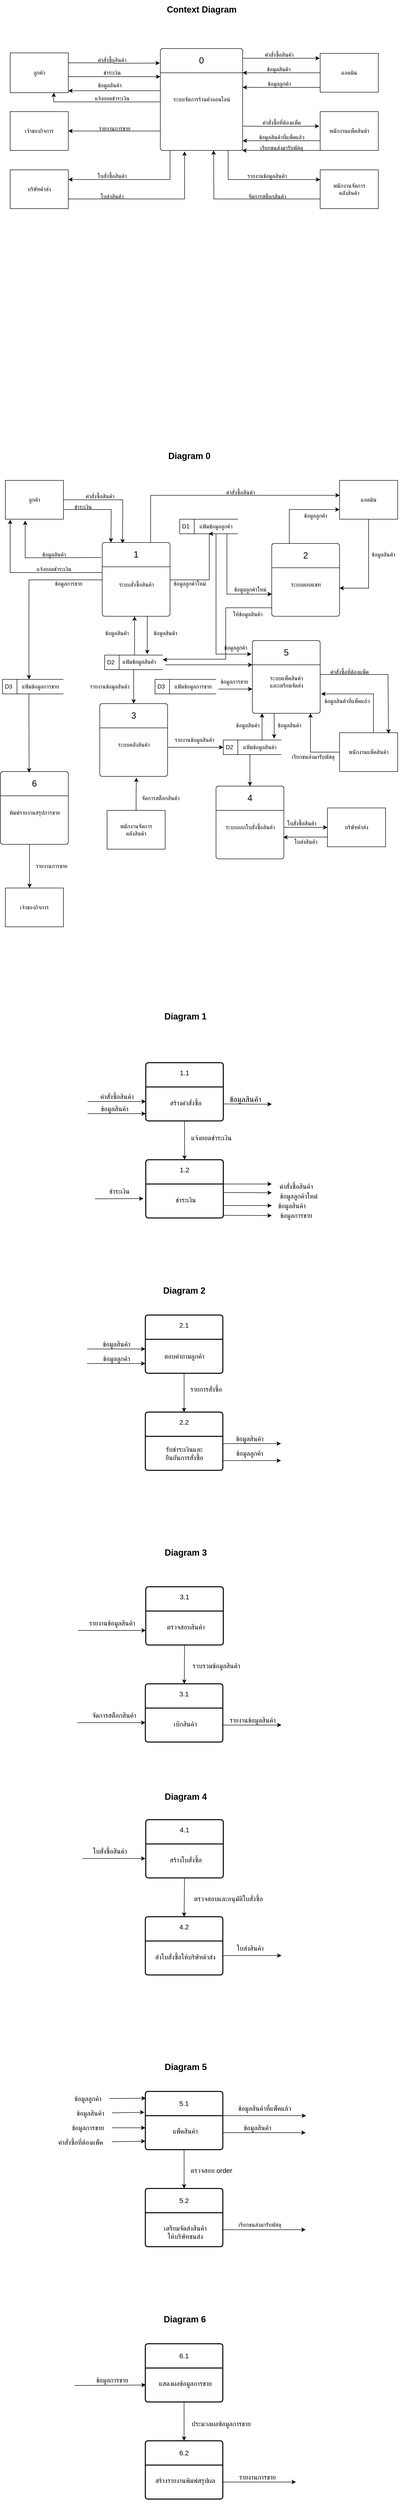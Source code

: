 <mxfile version="22.0.8" type="github">
  <diagram id="R2lEEEUBdFMjLlhIrx00" name="Page-1">
    <mxGraphModel dx="880" dy="460" grid="1" gridSize="10" guides="1" tooltips="1" connect="1" arrows="1" fold="1" page="1" pageScale="1" pageWidth="850" pageHeight="1100" math="0" shadow="0" extFonts="Permanent Marker^https://fonts.googleapis.com/css?family=Permanent+Marker">
      <root>
        <mxCell id="0" />
        <mxCell id="1" parent="0" />
        <mxCell id="nlJG-_KIom-PyMVA0U7h-34" style="edgeStyle=orthogonalEdgeStyle;rounded=0;orthogonalLoop=1;jettySize=auto;html=1;exitX=0;exitY=0.75;exitDx=0;exitDy=0;entryX=1;entryY=0.5;entryDx=0;entryDy=0;" parent="1" target="nlJG-_KIom-PyMVA0U7h-5" edge="1">
          <mxGeometry relative="1" as="geometry">
            <Array as="points">
              <mxPoint x="350" y="360" />
            </Array>
            <mxPoint x="350" y="350" as="sourcePoint" />
          </mxGeometry>
        </mxCell>
        <mxCell id="nlJG-_KIom-PyMVA0U7h-38" style="edgeStyle=orthogonalEdgeStyle;rounded=0;orthogonalLoop=1;jettySize=auto;html=1;exitX=0.75;exitY=1;exitDx=0;exitDy=0;entryX=0;entryY=0.25;entryDx=0;entryDy=0;" parent="1" target="nlJG-_KIom-PyMVA0U7h-37" edge="1">
          <mxGeometry relative="1" as="geometry">
            <Array as="points">
              <mxPoint x="490" y="400" />
              <mxPoint x="490" y="460" />
            </Array>
            <mxPoint x="477.5" y="400" as="sourcePoint" />
          </mxGeometry>
        </mxCell>
        <mxCell id="nlJG-_KIom-PyMVA0U7h-43" style="edgeStyle=orthogonalEdgeStyle;rounded=0;orthogonalLoop=1;jettySize=auto;html=1;exitX=0.25;exitY=1;exitDx=0;exitDy=0;entryX=1;entryY=0.25;entryDx=0;entryDy=0;" parent="1" target="nlJG-_KIom-PyMVA0U7h-39" edge="1">
          <mxGeometry relative="1" as="geometry">
            <Array as="points">
              <mxPoint x="370" y="400" />
              <mxPoint x="370" y="460" />
            </Array>
            <mxPoint x="392.5" y="400" as="sourcePoint" />
          </mxGeometry>
        </mxCell>
        <mxCell id="Q0vENTSF0B63elXJC0Ba-40" style="edgeStyle=orthogonalEdgeStyle;shape=connector;rounded=0;orthogonalLoop=1;jettySize=auto;html=1;exitX=0;exitY=0.5;exitDx=0;exitDy=0;entryX=0.75;entryY=1;entryDx=0;entryDy=0;labelBackgroundColor=default;strokeColor=default;align=center;verticalAlign=middle;fontFamily=Helvetica;fontSize=12;fontColor=default;endArrow=classic;startSize=30;" parent="1" target="nlJG-_KIom-PyMVA0U7h-3" edge="1">
          <mxGeometry relative="1" as="geometry">
            <mxPoint x="350" y="300" as="sourcePoint" />
            <Array as="points">
              <mxPoint x="130" y="300" />
            </Array>
          </mxGeometry>
        </mxCell>
        <mxCell id="Q0vENTSF0B63elXJC0Ba-42" style="edgeStyle=orthogonalEdgeStyle;shape=connector;rounded=0;orthogonalLoop=1;jettySize=auto;html=1;exitX=1;exitY=0.5;exitDx=0;exitDy=0;labelBackgroundColor=default;strokeColor=default;align=center;verticalAlign=middle;fontFamily=Helvetica;fontSize=12;fontColor=default;endArrow=classic;startSize=30;" parent="1" edge="1">
          <mxGeometry relative="1" as="geometry">
            <mxPoint x="350" y="248" as="targetPoint" />
            <mxPoint x="160" y="248" as="sourcePoint" />
          </mxGeometry>
        </mxCell>
        <mxCell id="nlJG-_KIom-PyMVA0U7h-3" value="ลูกค้า" style="rounded=0;whiteSpace=wrap;html=1;" parent="1" vertex="1">
          <mxGeometry x="40" y="199" width="120" height="82" as="geometry" />
        </mxCell>
        <mxCell id="nlJG-_KIom-PyMVA0U7h-22" style="edgeStyle=orthogonalEdgeStyle;rounded=0;orthogonalLoop=1;jettySize=auto;html=1;exitX=0;exitY=0.5;exitDx=0;exitDy=0;" parent="1" source="nlJG-_KIom-PyMVA0U7h-4" edge="1">
          <mxGeometry relative="1" as="geometry">
            <mxPoint x="520" y="240" as="targetPoint" />
          </mxGeometry>
        </mxCell>
        <mxCell id="nlJG-_KIom-PyMVA0U7h-24" style="edgeStyle=orthogonalEdgeStyle;rounded=0;orthogonalLoop=1;jettySize=auto;html=1;exitX=0;exitY=0.75;exitDx=0;exitDy=0;" parent="1" edge="1">
          <mxGeometry relative="1" as="geometry">
            <mxPoint x="520" y="270" as="targetPoint" />
            <mxPoint x="680" y="270" as="sourcePoint" />
          </mxGeometry>
        </mxCell>
        <mxCell id="nlJG-_KIom-PyMVA0U7h-4" value="แอดมิน" style="rounded=0;whiteSpace=wrap;html=1;" parent="1" vertex="1">
          <mxGeometry x="680" y="200" width="120" height="80" as="geometry" />
        </mxCell>
        <mxCell id="nlJG-_KIom-PyMVA0U7h-5" value="เจ้าของกิจการ" style="rounded=0;whiteSpace=wrap;html=1;" parent="1" vertex="1">
          <mxGeometry x="40" y="320" width="120" height="80" as="geometry" />
        </mxCell>
        <mxCell id="nlJG-_KIom-PyMVA0U7h-6" value="ลูกค้า" style="rounded=0;whiteSpace=wrap;html=1;" parent="1" vertex="1">
          <mxGeometry x="30" y="1080" width="120" height="80" as="geometry" />
        </mxCell>
        <mxCell id="nlJG-_KIom-PyMVA0U7h-31" style="edgeStyle=orthogonalEdgeStyle;rounded=0;orthogonalLoop=1;jettySize=auto;html=1;exitX=0;exitY=0.75;exitDx=0;exitDy=0;" parent="1" source="nlJG-_KIom-PyMVA0U7h-7" edge="1">
          <mxGeometry relative="1" as="geometry">
            <mxPoint x="520" y="380" as="targetPoint" />
          </mxGeometry>
        </mxCell>
        <mxCell id="nlJG-_KIom-PyMVA0U7h-7" value="พนักงานแพ็คสินค้า" style="rounded=0;whiteSpace=wrap;html=1;" parent="1" vertex="1">
          <mxGeometry x="680" y="320" width="120" height="80" as="geometry" />
        </mxCell>
        <mxCell id="nlJG-_KIom-PyMVA0U7h-10" value="คำสั่งซื้อสินค้า" style="text;html=1;align=center;verticalAlign=middle;resizable=0;points=[];autosize=1;strokeColor=none;fillColor=none;" parent="1" vertex="1">
          <mxGeometry x="205" y="199" width="90" height="30" as="geometry" />
        </mxCell>
        <mxCell id="nlJG-_KIom-PyMVA0U7h-18" style="edgeStyle=orthogonalEdgeStyle;rounded=0;orthogonalLoop=1;jettySize=auto;html=1;exitX=1;exitY=0.25;exitDx=0;exitDy=0;entryX=-0.006;entryY=0.1;entryDx=0;entryDy=0;entryPerimeter=0;" parent="1" source="nlJG-_KIom-PyMVA0U7h-3" edge="1">
          <mxGeometry relative="1" as="geometry">
            <mxPoint x="348.98" y="220" as="targetPoint" />
          </mxGeometry>
        </mxCell>
        <mxCell id="nlJG-_KIom-PyMVA0U7h-20" value="คำสั่งซื้อสินค้า" style="text;html=1;align=center;verticalAlign=middle;resizable=0;points=[];autosize=1;strokeColor=none;fillColor=none;" parent="1" vertex="1">
          <mxGeometry x="550" y="188" width="90" height="30" as="geometry" />
        </mxCell>
        <mxCell id="nlJG-_KIom-PyMVA0U7h-21" style="edgeStyle=orthogonalEdgeStyle;rounded=0;orthogonalLoop=1;jettySize=auto;html=1;exitX=1;exitY=0.25;exitDx=0;exitDy=0;entryX=-0.008;entryY=0.625;entryDx=0;entryDy=0;entryPerimeter=0;" parent="1" edge="1">
          <mxGeometry relative="1" as="geometry">
            <mxPoint x="520" y="210" as="sourcePoint" />
            <mxPoint x="679.04" y="210" as="targetPoint" />
          </mxGeometry>
        </mxCell>
        <mxCell id="nlJG-_KIom-PyMVA0U7h-25" value="ข้อมูลสินค้า" style="text;html=1;align=center;verticalAlign=middle;resizable=0;points=[];autosize=1;strokeColor=none;fillColor=none;" parent="1" vertex="1">
          <mxGeometry x="554.04" y="218" width="80" height="30" as="geometry" />
        </mxCell>
        <mxCell id="nlJG-_KIom-PyMVA0U7h-26" value="ข้อมูลลูกค้า" style="text;html=1;align=center;verticalAlign=middle;resizable=0;points=[];autosize=1;strokeColor=none;fillColor=none;" parent="1" vertex="1">
          <mxGeometry x="555" y="248" width="80" height="30" as="geometry" />
        </mxCell>
        <mxCell id="nlJG-_KIom-PyMVA0U7h-27" style="edgeStyle=orthogonalEdgeStyle;rounded=0;orthogonalLoop=1;jettySize=auto;html=1;exitX=0;exitY=0.25;exitDx=0;exitDy=0;entryX=1;entryY=0.622;entryDx=0;entryDy=0;entryPerimeter=0;" parent="1" edge="1">
          <mxGeometry relative="1" as="geometry">
            <mxPoint x="350" y="277" as="sourcePoint" />
            <mxPoint x="160" y="277.004" as="targetPoint" />
          </mxGeometry>
        </mxCell>
        <mxCell id="nlJG-_KIom-PyMVA0U7h-28" value="ข้อมูลสินค้า" style="text;html=1;align=center;verticalAlign=middle;resizable=0;points=[];autosize=1;strokeColor=none;fillColor=none;" parent="1" vertex="1">
          <mxGeometry x="205" y="251" width="80" height="30" as="geometry" />
        </mxCell>
        <mxCell id="nlJG-_KIom-PyMVA0U7h-29" value="Context Diagram" style="text;html=1;align=center;verticalAlign=middle;resizable=0;points=[];autosize=1;strokeColor=none;fillColor=none;fontSize=18;fontStyle=1" parent="1" vertex="1">
          <mxGeometry x="350" y="90" width="170" height="40" as="geometry" />
        </mxCell>
        <mxCell id="nlJG-_KIom-PyMVA0U7h-30" style="edgeStyle=orthogonalEdgeStyle;rounded=0;orthogonalLoop=1;jettySize=auto;html=1;exitX=1;exitY=0.75;exitDx=0;exitDy=0;entryX=-0.017;entryY=0.375;entryDx=0;entryDy=0;entryPerimeter=0;" parent="1" target="nlJG-_KIom-PyMVA0U7h-7" edge="1">
          <mxGeometry relative="1" as="geometry">
            <mxPoint x="520" y="350" as="sourcePoint" />
          </mxGeometry>
        </mxCell>
        <mxCell id="nlJG-_KIom-PyMVA0U7h-32" value="คำสั่งซื้อที่ต้องแพ็ค" style="text;html=1;align=center;verticalAlign=middle;resizable=0;points=[];autosize=1;strokeColor=none;fillColor=none;" parent="1" vertex="1">
          <mxGeometry x="540" y="328" width="120" height="30" as="geometry" />
        </mxCell>
        <mxCell id="nlJG-_KIom-PyMVA0U7h-33" value="ข้อมูลสินค้าที่แพ็คแล้ว" style="text;html=1;align=center;verticalAlign=middle;resizable=0;points=[];autosize=1;strokeColor=none;fillColor=none;" parent="1" vertex="1">
          <mxGeometry x="535" y="358" width="130" height="30" as="geometry" />
        </mxCell>
        <mxCell id="nlJG-_KIom-PyMVA0U7h-35" value="รายงานการขาย" style="text;html=1;align=center;verticalAlign=middle;resizable=0;points=[];autosize=1;strokeColor=none;fillColor=none;" parent="1" vertex="1">
          <mxGeometry x="205" y="340" width="100" height="30" as="geometry" />
        </mxCell>
        <mxCell id="nlJG-_KIom-PyMVA0U7h-45" style="edgeStyle=orthogonalEdgeStyle;rounded=0;orthogonalLoop=1;jettySize=auto;html=1;exitX=0;exitY=0.75;exitDx=0;exitDy=0;" parent="1" source="nlJG-_KIom-PyMVA0U7h-37" edge="1">
          <mxGeometry relative="1" as="geometry">
            <mxPoint x="460" y="400" as="targetPoint" />
          </mxGeometry>
        </mxCell>
        <mxCell id="nlJG-_KIom-PyMVA0U7h-37" value="พนักงานจัดการ&lt;br&gt;คลังสินค้า" style="rounded=0;whiteSpace=wrap;html=1;" parent="1" vertex="1">
          <mxGeometry x="680" y="440" width="120" height="80" as="geometry" />
        </mxCell>
        <mxCell id="nlJG-_KIom-PyMVA0U7h-44" style="edgeStyle=orthogonalEdgeStyle;rounded=0;orthogonalLoop=1;jettySize=auto;html=1;exitX=1;exitY=0.75;exitDx=0;exitDy=0;entryX=0.294;entryY=1.01;entryDx=0;entryDy=0;entryPerimeter=0;" parent="1" source="nlJG-_KIom-PyMVA0U7h-39" edge="1" target="Q0vENTSF0B63elXJC0Ba-54">
          <mxGeometry relative="1" as="geometry">
            <mxPoint x="400" y="410" as="targetPoint" />
            <Array as="points">
              <mxPoint x="400" y="500" />
            </Array>
          </mxGeometry>
        </mxCell>
        <mxCell id="nlJG-_KIom-PyMVA0U7h-39" value="บริษัทค้าส่ง" style="rounded=0;whiteSpace=wrap;html=1;" parent="1" vertex="1">
          <mxGeometry x="40" y="440" width="120" height="80" as="geometry" />
        </mxCell>
        <mxCell id="nlJG-_KIom-PyMVA0U7h-40" value="รายงานข้อมูลสินค้า" style="text;html=1;align=center;verticalAlign=middle;resizable=0;points=[];autosize=1;strokeColor=none;fillColor=none;" parent="1" vertex="1">
          <mxGeometry x="510" y="438" width="120" height="30" as="geometry" />
        </mxCell>
        <mxCell id="nlJG-_KIom-PyMVA0U7h-42" value="จัดการสต็อกสินค้า" style="text;html=1;align=center;verticalAlign=middle;resizable=0;points=[];autosize=1;strokeColor=none;fillColor=none;" parent="1" vertex="1">
          <mxGeometry x="515" y="480" width="110" height="30" as="geometry" />
        </mxCell>
        <mxCell id="nlJG-_KIom-PyMVA0U7h-46" value="ใบสั่งซื้อสินค้า" style="text;html=1;align=center;verticalAlign=middle;resizable=0;points=[];autosize=1;strokeColor=none;fillColor=none;" parent="1" vertex="1">
          <mxGeometry x="205" y="438" width="90" height="30" as="geometry" />
        </mxCell>
        <mxCell id="nlJG-_KIom-PyMVA0U7h-47" value="ใบส่งสินค้า" style="text;html=1;align=center;verticalAlign=middle;resizable=0;points=[];autosize=1;strokeColor=none;fillColor=none;" parent="1" vertex="1">
          <mxGeometry x="210" y="480" width="80" height="30" as="geometry" />
        </mxCell>
        <mxCell id="Q0vENTSF0B63elXJC0Ba-1" value="Diagram 0" style="text;html=1;strokeColor=none;fillColor=none;align=center;verticalAlign=middle;whiteSpace=wrap;rounded=0;fontSize=18;fontStyle=1" parent="1" vertex="1">
          <mxGeometry x="360" y="1010" width="100" height="40" as="geometry" />
        </mxCell>
        <mxCell id="Q0vENTSF0B63elXJC0Ba-3" style="edgeStyle=orthogonalEdgeStyle;rounded=0;orthogonalLoop=1;jettySize=auto;html=1;exitX=1;exitY=0.5;exitDx=0;exitDy=0;entryX=0.3;entryY=0;entryDx=0;entryDy=0;entryPerimeter=0;" parent="1" source="nlJG-_KIom-PyMVA0U7h-6" edge="1">
          <mxGeometry relative="1" as="geometry">
            <mxPoint x="272" y="1210" as="targetPoint" />
          </mxGeometry>
        </mxCell>
        <mxCell id="Q0vENTSF0B63elXJC0Ba-4" style="edgeStyle=orthogonalEdgeStyle;rounded=0;orthogonalLoop=1;jettySize=auto;html=1;entryX=0.342;entryY=1.038;entryDx=0;entryDy=0;entryPerimeter=0;exitX=-0.014;exitY=0.58;exitDx=0;exitDy=0;exitPerimeter=0;" parent="1" target="nlJG-_KIom-PyMVA0U7h-6" edge="1">
          <mxGeometry relative="1" as="geometry">
            <mxPoint x="228.04" y="1239" as="sourcePoint" />
          </mxGeometry>
        </mxCell>
        <mxCell id="Q0vENTSF0B63elXJC0Ba-5" value="คำสั่งซื้อสินค้า" style="text;html=1;align=center;verticalAlign=middle;resizable=0;points=[];autosize=1;strokeColor=none;fillColor=none;" parent="1" vertex="1">
          <mxGeometry x="180" y="1098" width="90" height="30" as="geometry" />
        </mxCell>
        <object label="D1" id="Q0vENTSF0B63elXJC0Ba-8">
          <mxCell style="html=1;dashed=0;whiteSpace=wrap;shape=mxgraph.dfd.dataStoreID;align=left;spacingLeft=3;points=[[0,0],[0.5,0],[1,0],[0,0.5],[1,0.5],[0,1],[0.5,1],[1,1]];container=0;labelBorderColor=none;labelBackgroundColor=none;fontColor=default;verticalAlign=middle;dropTarget=1;fixDash=1;fillColor=default;metaEdit=1;backgroundOutline=1;portConstraintRotation=1;snapToPoint=1;allowArrows=1;connectable=1;movableLabel=0;autosize=1;fixedWidth=1;resizeWidth=1;resizeHeight=1;treeFolding=0;comic=0;enumerate=0;treeMoving=0;" parent="1" vertex="1">
            <mxGeometry x="390" y="1160" width="120" height="30" as="geometry" />
          </mxCell>
        </object>
        <mxCell id="Q0vENTSF0B63elXJC0Ba-13" value="ข้อมูลสินค้า" style="text;html=1;align=center;verticalAlign=middle;resizable=0;points=[];autosize=1;strokeColor=none;fillColor=none;" parent="1" vertex="1">
          <mxGeometry x="90" y="1218" width="80" height="30" as="geometry" />
        </mxCell>
        <mxCell id="Q0vENTSF0B63elXJC0Ba-16" value="แฟ้มข้อมูลลูกค้า" style="text;html=1;strokeColor=none;fillColor=none;align=center;verticalAlign=middle;whiteSpace=wrap;rounded=0;" parent="1" vertex="1">
          <mxGeometry x="420" y="1160" width="90" height="30" as="geometry" />
        </mxCell>
        <mxCell id="Q0vENTSF0B63elXJC0Ba-24" value="ข้อมูลสินค้า" style="text;html=1;align=center;verticalAlign=middle;resizable=0;points=[];autosize=1;strokeColor=none;fillColor=none;" parent="1" vertex="1">
          <mxGeometry x="220" y="1380" width="80" height="30" as="geometry" />
        </mxCell>
        <mxCell id="Q0vENTSF0B63elXJC0Ba-25" value="ข้อมูลลูกค้าใหม่" style="text;html=1;align=center;verticalAlign=middle;resizable=0;points=[];autosize=1;strokeColor=none;fillColor=none;" parent="1" vertex="1">
          <mxGeometry x="360" y="1278" width="100" height="30" as="geometry" />
        </mxCell>
        <mxCell id="Q0vENTSF0B63elXJC0Ba-37" value="แจ้งยอดชำระเงิน" style="text;html=1;align=center;verticalAlign=middle;resizable=0;points=[];autosize=1;strokeColor=none;fillColor=none;fontSize=12;fontFamily=Helvetica;fontColor=default;" parent="1" vertex="1">
          <mxGeometry x="75" y="1248" width="110" height="30" as="geometry" />
        </mxCell>
        <mxCell id="Q0vENTSF0B63elXJC0Ba-38" value="ชำระเงิน" style="text;html=1;align=center;verticalAlign=middle;resizable=0;points=[];autosize=1;strokeColor=none;fillColor=none;fontSize=12;fontFamily=Helvetica;fontColor=default;" parent="1" vertex="1">
          <mxGeometry x="160" y="1120" width="60" height="30" as="geometry" />
        </mxCell>
        <mxCell id="Q0vENTSF0B63elXJC0Ba-41" value="แจ้งยอดชำระเงิน" style="text;html=1;align=center;verticalAlign=middle;resizable=0;points=[];autosize=1;strokeColor=none;fillColor=none;fontSize=12;fontFamily=Helvetica;fontColor=default;" parent="1" vertex="1">
          <mxGeometry x="195" y="278" width="110" height="30" as="geometry" />
        </mxCell>
        <mxCell id="Q0vENTSF0B63elXJC0Ba-45" value="ชำระเงิน" style="text;html=1;align=center;verticalAlign=middle;resizable=0;points=[];autosize=1;strokeColor=none;fillColor=none;fontSize=12;fontFamily=Helvetica;fontColor=default;" parent="1" vertex="1">
          <mxGeometry x="220" y="225" width="60" height="30" as="geometry" />
        </mxCell>
        <mxCell id="Q0vENTSF0B63elXJC0Ba-48" style="edgeStyle=orthogonalEdgeStyle;shape=connector;rounded=0;orthogonalLoop=1;jettySize=auto;html=1;exitX=0.014;exitY=0.413;exitDx=0;exitDy=0;entryX=0.083;entryY=1.013;entryDx=0;entryDy=0;entryPerimeter=0;labelBackgroundColor=default;strokeColor=default;align=center;verticalAlign=middle;fontFamily=Helvetica;fontSize=12;fontColor=default;endArrow=classic;startSize=30;exitPerimeter=0;" parent="1" source="Q0vENTSF0B63elXJC0Ba-57" target="nlJG-_KIom-PyMVA0U7h-6" edge="1">
          <mxGeometry relative="1" as="geometry">
            <mxPoint x="230" y="1262.5" as="sourcePoint" />
            <Array as="points">
              <mxPoint x="232" y="1270" />
              <mxPoint x="40" y="1270" />
            </Array>
          </mxGeometry>
        </mxCell>
        <mxCell id="Q0vENTSF0B63elXJC0Ba-49" value="แอดมิน" style="rounded=0;whiteSpace=wrap;html=1;strokeColor=default;align=center;verticalAlign=middle;fontFamily=Helvetica;fontSize=12;fontColor=default;startSize=30;fillColor=default;" parent="1" vertex="1">
          <mxGeometry x="720" y="1080" width="120" height="80" as="geometry" />
        </mxCell>
        <mxCell id="Q0vENTSF0B63elXJC0Ba-54" value="" style="html=1;shadow=0;dashed=0;shape=mxgraph.bootstrap.rrect;rSize=5;html=1;whiteSpace=wrap;verticalAlign=bottom;align=left;spacing=20;spacingBottom=0;fontSize=14;fontFamily=Helvetica;startSize=30;" parent="1" vertex="1">
          <mxGeometry x="350" y="190" width="170" height="210" as="geometry" />
        </mxCell>
        <mxCell id="Q0vENTSF0B63elXJC0Ba-55" value="0" style="html=1;shadow=0;dashed=0;shape=mxgraph.bootstrap.topButton;rSize=5;perimeter=none;whiteSpace=wrap;resizeWidth=1;fontSize=18;align=center;spacing=20;verticalAlign=middle;fontFamily=Helvetica;startSize=30;" parent="Q0vENTSF0B63elXJC0Ba-54" vertex="1">
          <mxGeometry width="170" height="50" relative="1" as="geometry" />
        </mxCell>
        <mxCell id="Q0vENTSF0B63elXJC0Ba-56" value="ระบบจัดการร้านค้าออนไลน์" style="text;html=1;align=center;verticalAlign=middle;resizable=0;points=[];autosize=1;strokeColor=none;fillColor=none;fontSize=12;fontFamily=Helvetica;fontColor=default;" parent="Q0vENTSF0B63elXJC0Ba-54" vertex="1">
          <mxGeometry x="4.998" y="90.0" width="160" height="30" as="geometry" />
        </mxCell>
        <mxCell id="Q0vENTSF0B63elXJC0Ba-88" value="" style="edgeStyle=orthogonalEdgeStyle;shape=connector;rounded=0;orthogonalLoop=1;jettySize=auto;html=1;labelBackgroundColor=default;strokeColor=default;align=center;verticalAlign=middle;fontFamily=Helvetica;fontSize=12;fontColor=default;endArrow=classic;startSize=30;entryX=0.002;entryY=0.385;entryDx=0;entryDy=0;entryPerimeter=0;" parent="1" source="Q0vENTSF0B63elXJC0Ba-57" target="Q0vENTSF0B63elXJC0Ba-49" edge="1">
          <mxGeometry relative="1" as="geometry">
            <Array as="points">
              <mxPoint x="330" y="1111" />
            </Array>
          </mxGeometry>
        </mxCell>
        <mxCell id="Q0vENTSF0B63elXJC0Ba-105" value="" style="edgeStyle=orthogonalEdgeStyle;shape=connector;rounded=0;orthogonalLoop=1;jettySize=auto;html=1;labelBackgroundColor=default;strokeColor=default;align=center;verticalAlign=middle;fontFamily=Helvetica;fontSize=12;fontColor=default;endArrow=classic;startSize=30;" parent="1" edge="1">
          <mxGeometry relative="1" as="geometry">
            <mxPoint x="450" y="1190" as="targetPoint" />
            <mxPoint x="355" y="1285" as="sourcePoint" />
            <Array as="points">
              <mxPoint x="451" y="1285" />
            </Array>
          </mxGeometry>
        </mxCell>
        <mxCell id="Q0vENTSF0B63elXJC0Ba-134" style="edgeStyle=orthogonalEdgeStyle;shape=connector;rounded=0;orthogonalLoop=1;jettySize=auto;html=1;entryX=0.25;entryY=0;entryDx=0;entryDy=0;labelBackgroundColor=default;strokeColor=default;align=center;verticalAlign=middle;fontFamily=Helvetica;fontSize=12;fontColor=default;endArrow=classic;startSize=30;" parent="1" source="Q0vENTSF0B63elXJC0Ba-57" target="Q0vENTSF0B63elXJC0Ba-133" edge="1">
          <mxGeometry relative="1" as="geometry" />
        </mxCell>
        <mxCell id="CMod__6oWc86omaPiiPT-20" style="edgeStyle=none;rounded=0;orthogonalLoop=1;jettySize=auto;html=1;entryX=0.589;entryY=-0.1;entryDx=0;entryDy=0;fontFamily=Helvetica;fontSize=14;fontColor=default;startSize=30;exitX=0.664;exitY=0.993;exitDx=0;exitDy=0;exitPerimeter=0;entryPerimeter=0;" edge="1" parent="1" source="Q0vENTSF0B63elXJC0Ba-57" target="Q0vENTSF0B63elXJC0Ba-91">
          <mxGeometry relative="1" as="geometry" />
        </mxCell>
        <mxCell id="Q0vENTSF0B63elXJC0Ba-57" value="" style="html=1;shadow=0;dashed=0;shape=mxgraph.bootstrap.rrect;rSize=5;html=1;whiteSpace=wrap;verticalAlign=bottom;align=left;spacing=20;spacingBottom=0;fontSize=14;fontFamily=Helvetica;startSize=30;snapToPoint=1;" parent="1" vertex="1">
          <mxGeometry x="230" y="1210" width="140" height="150" as="geometry" />
        </mxCell>
        <mxCell id="Q0vENTSF0B63elXJC0Ba-59" value="ระบบสั่งซื้อสินค้า" style="text;html=1;align=center;verticalAlign=middle;resizable=0;points=[];autosize=1;strokeColor=none;fillColor=none;fontSize=12;fontFamily=Helvetica;fontColor=default;" parent="Q0vENTSF0B63elXJC0Ba-57" vertex="1">
          <mxGeometry x="15.004" y="69.996" width="110" height="30" as="geometry" />
        </mxCell>
        <mxCell id="Q0vENTSF0B63elXJC0Ba-98" value="1" style="html=1;shadow=0;dashed=0;shape=mxgraph.bootstrap.topButton;rSize=5;perimeter=none;whiteSpace=wrap;resizeWidth=1;fontSize=18;align=center;spacing=20;verticalAlign=middle;fontFamily=Helvetica;startSize=30;" parent="Q0vENTSF0B63elXJC0Ba-57" vertex="1">
          <mxGeometry y="-2" width="140" height="50" as="geometry" />
        </mxCell>
        <mxCell id="Q0vENTSF0B63elXJC0Ba-62" style="edgeStyle=orthogonalEdgeStyle;shape=connector;rounded=0;orthogonalLoop=1;jettySize=auto;html=1;exitX=1;exitY=0.75;exitDx=0;exitDy=0;entryX=0.129;entryY=-0.04;entryDx=0;entryDy=0;entryPerimeter=0;labelBackgroundColor=default;strokeColor=default;align=center;verticalAlign=middle;fontFamily=Helvetica;fontSize=12;fontColor=default;endArrow=classic;startSize=30;" parent="1" source="nlJG-_KIom-PyMVA0U7h-6" edge="1">
          <mxGeometry relative="1" as="geometry">
            <mxPoint x="248.06" y="1208.0" as="targetPoint" />
          </mxGeometry>
        </mxCell>
        <mxCell id="Q0vENTSF0B63elXJC0Ba-126" style="edgeStyle=orthogonalEdgeStyle;shape=connector;rounded=0;orthogonalLoop=1;jettySize=auto;html=1;entryX=1;entryY=0.5;entryDx=0;entryDy=0;labelBackgroundColor=default;strokeColor=default;align=center;verticalAlign=middle;fontFamily=Helvetica;fontSize=12;fontColor=default;endArrow=classic;startSize=30;exitX=0.007;exitY=0.88;exitDx=0;exitDy=0;exitPerimeter=0;" parent="1" edge="1">
          <mxGeometry relative="1" as="geometry">
            <mxPoint x="584.98" y="1340.5" as="sourcePoint" />
            <mxPoint x="355" y="1449.5" as="targetPoint" />
            <Array as="points">
              <mxPoint x="585" y="1342.5" />
              <mxPoint x="485" y="1342.5" />
              <mxPoint x="485" y="1448.5" />
              <mxPoint x="364" y="1448.5" />
              <mxPoint x="364" y="1449.5" />
            </Array>
          </mxGeometry>
        </mxCell>
        <mxCell id="Q0vENTSF0B63elXJC0Ba-65" value="" style="html=1;shadow=0;dashed=0;shape=mxgraph.bootstrap.rrect;rSize=5;html=1;whiteSpace=wrap;verticalAlign=bottom;align=left;spacing=20;spacingBottom=0;fontSize=14;fontFamily=Helvetica;startSize=30;" parent="1" vertex="1">
          <mxGeometry x="580" y="1210" width="140" height="150" as="geometry" />
        </mxCell>
        <mxCell id="Q0vENTSF0B63elXJC0Ba-66" value="2" style="html=1;shadow=0;dashed=0;shape=mxgraph.bootstrap.topButton;rSize=5;perimeter=none;whiteSpace=wrap;resizeWidth=1;fontSize=18;align=center;spacing=20;verticalAlign=middle;fontFamily=Helvetica;startSize=30;" parent="Q0vENTSF0B63elXJC0Ba-65" vertex="1">
          <mxGeometry width="140" height="50" relative="1" as="geometry" />
        </mxCell>
        <mxCell id="Q0vENTSF0B63elXJC0Ba-67" value="ระบบตอบแชท" style="text;html=1;align=center;verticalAlign=middle;resizable=0;points=[];autosize=1;strokeColor=none;fillColor=none;fontSize=12;fontFamily=Helvetica;fontColor=default;" parent="Q0vENTSF0B63elXJC0Ba-65" vertex="1">
          <mxGeometry x="25.004" y="69.996" width="90" height="30" as="geometry" />
        </mxCell>
        <mxCell id="Q0vENTSF0B63elXJC0Ba-68" style="edgeStyle=orthogonalEdgeStyle;shape=connector;rounded=0;orthogonalLoop=1;jettySize=auto;html=1;exitX=0.5;exitY=1;exitDx=0;exitDy=0;entryX=1;entryY=0.613;entryDx=0;entryDy=0;entryPerimeter=0;labelBackgroundColor=default;strokeColor=default;align=center;verticalAlign=middle;fontFamily=Helvetica;fontSize=12;fontColor=default;endArrow=classic;startSize=30;" parent="1" source="Q0vENTSF0B63elXJC0Ba-49" target="Q0vENTSF0B63elXJC0Ba-65" edge="1">
          <mxGeometry relative="1" as="geometry" />
        </mxCell>
        <mxCell id="Q0vENTSF0B63elXJC0Ba-70" value="ข้อมูลสินค้า" style="text;html=1;align=center;verticalAlign=middle;resizable=0;points=[];autosize=1;strokeColor=none;fillColor=none;fontSize=12;fontFamily=Helvetica;fontColor=default;" parent="1" vertex="1">
          <mxGeometry x="770" y="1218" width="80" height="30" as="geometry" />
        </mxCell>
        <mxCell id="Q0vENTSF0B63elXJC0Ba-122" value="" style="edgeStyle=orthogonalEdgeStyle;shape=connector;rounded=0;orthogonalLoop=1;jettySize=auto;html=1;labelBackgroundColor=default;strokeColor=default;align=center;verticalAlign=middle;fontFamily=Helvetica;fontSize=12;fontColor=default;endArrow=classic;startSize=30;" parent="1" source="Q0vENTSF0B63elXJC0Ba-71" target="Q0vENTSF0B63elXJC0Ba-120" edge="1">
          <mxGeometry relative="1" as="geometry">
            <Array as="points">
              <mxPoint x="450" y="1630" />
              <mxPoint x="450" y="1630" />
            </Array>
          </mxGeometry>
        </mxCell>
        <mxCell id="Q0vENTSF0B63elXJC0Ba-71" value="" style="html=1;shadow=0;dashed=0;shape=mxgraph.bootstrap.rrect;rSize=5;html=1;whiteSpace=wrap;verticalAlign=bottom;align=left;spacing=20;spacingBottom=0;fontSize=14;fontFamily=Helvetica;startSize=30;" parent="1" vertex="1">
          <mxGeometry x="225" y="1540" width="140" height="150" as="geometry" />
        </mxCell>
        <mxCell id="Q0vENTSF0B63elXJC0Ba-72" value="3" style="html=1;shadow=0;dashed=0;shape=mxgraph.bootstrap.topButton;rSize=5;perimeter=none;whiteSpace=wrap;resizeWidth=1;fontSize=18;align=center;spacing=20;verticalAlign=middle;fontFamily=Helvetica;startSize=30;" parent="Q0vENTSF0B63elXJC0Ba-71" vertex="1">
          <mxGeometry width="140" height="50" relative="1" as="geometry" />
        </mxCell>
        <mxCell id="Q0vENTSF0B63elXJC0Ba-73" value="ระบบคลังสินค้า" style="text;html=1;align=center;verticalAlign=middle;resizable=0;points=[];autosize=1;strokeColor=none;fillColor=none;fontSize=12;fontFamily=Helvetica;fontColor=default;" parent="Q0vENTSF0B63elXJC0Ba-71" vertex="1">
          <mxGeometry x="20.004" y="69.996" width="100" height="30" as="geometry" />
        </mxCell>
        <mxCell id="Q0vENTSF0B63elXJC0Ba-139" style="edgeStyle=orthogonalEdgeStyle;shape=connector;rounded=0;orthogonalLoop=1;jettySize=auto;html=1;entryX=0.5;entryY=0;entryDx=0;entryDy=0;labelBackgroundColor=default;strokeColor=default;align=center;verticalAlign=middle;fontFamily=Helvetica;fontSize=12;fontColor=default;endArrow=classic;startSize=30;" parent="1" edge="1">
          <mxGeometry relative="1" as="geometry">
            <mxPoint x="80" y="1830" as="sourcePoint" />
            <mxPoint x="80" y="1920" as="targetPoint" />
          </mxGeometry>
        </mxCell>
        <mxCell id="Q0vENTSF0B63elXJC0Ba-75" value="" style="html=1;shadow=0;dashed=0;shape=mxgraph.bootstrap.rrect;rSize=5;html=1;whiteSpace=wrap;verticalAlign=bottom;align=left;spacing=20;spacingBottom=0;fontSize=14;fontFamily=Helvetica;startSize=30;" parent="1" vertex="1">
          <mxGeometry x="20" y="1680" width="140.004" height="150" as="geometry" />
        </mxCell>
        <mxCell id="Q0vENTSF0B63elXJC0Ba-76" value="6" style="html=1;shadow=0;dashed=0;shape=mxgraph.bootstrap.topButton;rSize=5;perimeter=none;whiteSpace=wrap;resizeWidth=1;fontSize=18;align=center;spacing=20;verticalAlign=middle;fontFamily=Helvetica;startSize=30;" parent="Q0vENTSF0B63elXJC0Ba-75" vertex="1">
          <mxGeometry width="140" height="50" relative="1" as="geometry" />
        </mxCell>
        <mxCell id="Q0vENTSF0B63elXJC0Ba-77" value="พิมพ์รายงานสรุปการขาย" style="text;html=1;align=center;verticalAlign=middle;resizable=0;points=[];autosize=1;strokeColor=none;fillColor=none;fontSize=12;fontFamily=Helvetica;fontColor=default;" parent="Q0vENTSF0B63elXJC0Ba-75" vertex="1">
          <mxGeometry x="0.004" y="69.996" width="140" height="30" as="geometry" />
        </mxCell>
        <mxCell id="Q0vENTSF0B63elXJC0Ba-78" value="เจ้าของกิจการ" style="rounded=0;whiteSpace=wrap;html=1;strokeColor=default;align=center;verticalAlign=middle;fontFamily=Helvetica;fontSize=12;fontColor=default;startSize=30;fillColor=default;" parent="1" vertex="1">
          <mxGeometry x="30" y="1920" width="120" height="80" as="geometry" />
        </mxCell>
        <mxCell id="Q0vENTSF0B63elXJC0Ba-82" value="รายงานการขาย" style="text;html=1;align=center;verticalAlign=middle;resizable=0;points=[];autosize=1;strokeColor=none;fillColor=none;fontSize=12;fontFamily=Helvetica;fontColor=default;" parent="1" vertex="1">
          <mxGeometry x="75" y="1860" width="100" height="30" as="geometry" />
        </mxCell>
        <mxCell id="Q0vENTSF0B63elXJC0Ba-83" value="พนักงานจัดการ&lt;br style=&quot;border-color: var(--border-color);&quot;&gt;คลังสินค้า" style="rounded=0;whiteSpace=wrap;html=1;" parent="1" vertex="1">
          <mxGeometry x="240" y="1760" width="120" height="80" as="geometry" />
        </mxCell>
        <mxCell id="Q0vENTSF0B63elXJC0Ba-89" value="คำสั่งซื้อสินค้า" style="text;html=1;align=center;verticalAlign=middle;resizable=0;points=[];autosize=1;strokeColor=none;fillColor=none;" parent="1" vertex="1">
          <mxGeometry x="470" y="1090" width="90" height="30" as="geometry" />
        </mxCell>
        <mxCell id="Q0vENTSF0B63elXJC0Ba-90" value="D2" style="html=1;dashed=0;whiteSpace=wrap;shape=mxgraph.dfd.dataStoreID;align=left;spacingLeft=3;points=[[0,0],[0.5,0],[1,0],[0,0.5],[1,0.5],[0,1],[0.5,1],[1,1]];container=0;dropTarget=1;horizontal=1;" parent="1" vertex="1">
          <mxGeometry x="235" y="1440" width="120" height="30" as="geometry" />
        </mxCell>
        <mxCell id="Q0vENTSF0B63elXJC0Ba-91" value="&lt;span style=&quot;color: rgb(0, 0, 0); font-family: Helvetica; font-size: 12px; font-style: normal; font-variant-ligatures: normal; font-variant-caps: normal; font-weight: 400; letter-spacing: normal; orphans: 2; text-align: center; text-indent: 0px; text-transform: none; widows: 2; word-spacing: 0px; -webkit-text-stroke-width: 0px; background-color: rgb(251, 251, 251); text-decoration-thickness: initial; text-decoration-style: initial; text-decoration-color: initial; float: none; display: inline !important;&quot;&gt;แฟ้มข้อมูลสินค้า&lt;/span&gt;" style="text;whiteSpace=wrap;html=1;fontSize=12;fontFamily=Helvetica;fontColor=default;" parent="1" vertex="1">
          <mxGeometry x="270" y="1440" width="90" height="20" as="geometry" />
        </mxCell>
        <mxCell id="Q0vENTSF0B63elXJC0Ba-93" style="edgeStyle=orthogonalEdgeStyle;shape=connector;rounded=0;orthogonalLoop=1;jettySize=auto;html=1;exitX=0.25;exitY=0;exitDx=0;exitDy=0;entryX=0.477;entryY=1.001;entryDx=0;entryDy=0;entryPerimeter=0;labelBackgroundColor=default;strokeColor=default;align=center;verticalAlign=middle;fontFamily=Helvetica;fontSize=12;fontColor=default;endArrow=classic;startSize=30;" parent="1" source="Q0vENTSF0B63elXJC0Ba-91" target="Q0vENTSF0B63elXJC0Ba-57" edge="1">
          <mxGeometry relative="1" as="geometry">
            <Array as="points">
              <mxPoint x="297" y="1440" />
            </Array>
          </mxGeometry>
        </mxCell>
        <mxCell id="Q0vENTSF0B63elXJC0Ba-95" value="รายงานข้อมูลสินค้า" style="text;html=1;align=center;verticalAlign=middle;resizable=0;points=[];autosize=1;strokeColor=none;fillColor=none;" parent="1" vertex="1">
          <mxGeometry x="185" y="1490" width="120" height="30" as="geometry" />
        </mxCell>
        <mxCell id="Q0vENTSF0B63elXJC0Ba-96" value="ข้อมูลลูกค้าใหม่" style="text;html=1;align=center;verticalAlign=middle;resizable=0;points=[];autosize=1;strokeColor=none;fillColor=none;fontSize=12;fontFamily=Helvetica;fontColor=default;" parent="1" vertex="1">
          <mxGeometry x="485" y="1290" width="100" height="30" as="geometry" />
        </mxCell>
        <mxCell id="Q0vENTSF0B63elXJC0Ba-109" value="บริษัทค้าส่ง" style="rounded=0;whiteSpace=wrap;html=1;" parent="1" vertex="1">
          <mxGeometry x="695" y="1755" width="120" height="80" as="geometry" />
        </mxCell>
        <mxCell id="Q0vENTSF0B63elXJC0Ba-118" value="" style="edgeStyle=orthogonalEdgeStyle;shape=connector;rounded=0;orthogonalLoop=1;jettySize=auto;html=1;labelBackgroundColor=default;strokeColor=default;align=center;verticalAlign=middle;fontFamily=Helvetica;fontSize=12;fontColor=default;endArrow=classic;startSize=30;" parent="1" source="Q0vENTSF0B63elXJC0Ba-113" target="Q0vENTSF0B63elXJC0Ba-109" edge="1">
          <mxGeometry relative="1" as="geometry">
            <Array as="points">
              <mxPoint x="630" y="1795" />
              <mxPoint x="630" y="1795" />
            </Array>
          </mxGeometry>
        </mxCell>
        <mxCell id="Q0vENTSF0B63elXJC0Ba-113" value="" style="html=1;shadow=0;dashed=0;shape=mxgraph.bootstrap.rrect;rSize=5;html=1;whiteSpace=wrap;verticalAlign=bottom;align=left;spacing=20;spacingBottom=0;fontSize=14;fontFamily=Helvetica;startSize=30;" parent="1" vertex="1">
          <mxGeometry x="465" y="1710" width="140.004" height="150" as="geometry" />
        </mxCell>
        <mxCell id="Q0vENTSF0B63elXJC0Ba-114" value="4" style="html=1;shadow=0;dashed=0;shape=mxgraph.bootstrap.topButton;rSize=5;perimeter=none;whiteSpace=wrap;resizeWidth=1;fontSize=18;align=center;spacing=20;verticalAlign=middle;fontFamily=Helvetica;startSize=30;" parent="Q0vENTSF0B63elXJC0Ba-113" vertex="1">
          <mxGeometry width="140" height="50" relative="1" as="geometry" />
        </mxCell>
        <mxCell id="Q0vENTSF0B63elXJC0Ba-115" value="ระบบออกใบสั่งซื้อสินค้า" style="text;html=1;align=center;verticalAlign=middle;resizable=0;points=[];autosize=1;strokeColor=none;fillColor=none;fontSize=12;fontFamily=Helvetica;fontColor=default;" parent="Q0vENTSF0B63elXJC0Ba-113" vertex="1">
          <mxGeometry x="0.004" y="69.996" width="140" height="30" as="geometry" />
        </mxCell>
        <mxCell id="Q0vENTSF0B63elXJC0Ba-119" value="&lt;span style=&quot;color: rgb(0, 0, 0); font-family: Helvetica; font-size: 12px; font-style: normal; font-variant-ligatures: normal; font-variant-caps: normal; font-weight: 400; letter-spacing: normal; orphans: 2; text-align: center; text-indent: 0px; text-transform: none; widows: 2; word-spacing: 0px; -webkit-text-stroke-width: 0px; background-color: rgb(251, 251, 251); text-decoration-thickness: initial; text-decoration-style: initial; text-decoration-color: initial; float: none; display: inline !important;&quot;&gt;ใบสั่งซื้อสินค้า&lt;/span&gt;" style="text;whiteSpace=wrap;html=1;fontSize=12;fontFamily=Helvetica;fontColor=default;" parent="1" vertex="1">
          <mxGeometry x="610" y="1772.5" width="80" height="25" as="geometry" />
        </mxCell>
        <mxCell id="Q0vENTSF0B63elXJC0Ba-120" value="D2" style="html=1;dashed=0;whiteSpace=wrap;shape=mxgraph.dfd.dataStoreID;align=left;spacingLeft=3;points=[[0,0],[0.5,0],[1,0],[0,0.5],[1,0.5],[0,1],[0.5,1],[1,1]];container=0;dropTarget=1;horizontal=1;" parent="1" vertex="1">
          <mxGeometry x="480" y="1615" width="120" height="30" as="geometry" />
        </mxCell>
        <mxCell id="Q0vENTSF0B63elXJC0Ba-124" value="" style="edgeStyle=orthogonalEdgeStyle;shape=connector;rounded=0;orthogonalLoop=1;jettySize=auto;html=1;labelBackgroundColor=default;strokeColor=default;align=center;verticalAlign=middle;fontFamily=Helvetica;fontSize=12;fontColor=default;endArrow=classic;startSize=30;" parent="1" source="Q0vENTSF0B63elXJC0Ba-121" edge="1">
          <mxGeometry relative="1" as="geometry">
            <mxPoint x="535" y="1710" as="targetPoint" />
            <Array as="points">
              <mxPoint x="535" y="1660" />
              <mxPoint x="535" y="1660" />
            </Array>
          </mxGeometry>
        </mxCell>
        <mxCell id="Q0vENTSF0B63elXJC0Ba-121" value="แฟ้มข้อมูลสินค้า" style="text;html=1;align=center;verticalAlign=middle;resizable=0;points=[];autosize=1;strokeColor=none;fillColor=none;" parent="1" vertex="1">
          <mxGeometry x="505" y="1615" width="100" height="30" as="geometry" />
        </mxCell>
        <mxCell id="Q0vENTSF0B63elXJC0Ba-123" value="จัดการสต็อกสินค้า" style="text;html=1;align=center;verticalAlign=middle;resizable=0;points=[];autosize=1;strokeColor=none;fillColor=none;fontSize=12;fontFamily=Helvetica;fontColor=default;" parent="1" vertex="1">
          <mxGeometry x="295" y="1720" width="110" height="30" as="geometry" />
        </mxCell>
        <mxCell id="Q0vENTSF0B63elXJC0Ba-125" style="edgeStyle=orthogonalEdgeStyle;shape=connector;rounded=0;orthogonalLoop=1;jettySize=auto;html=1;exitX=0.75;exitY=1;exitDx=0;exitDy=0;entryX=0.002;entryY=0.696;entryDx=0;entryDy=0;entryPerimeter=0;labelBackgroundColor=default;strokeColor=default;align=center;verticalAlign=middle;fontFamily=Helvetica;fontSize=12;fontColor=default;endArrow=classic;startSize=30;" parent="1" source="Q0vENTSF0B63elXJC0Ba-16" target="Q0vENTSF0B63elXJC0Ba-65" edge="1">
          <mxGeometry relative="1" as="geometry" />
        </mxCell>
        <mxCell id="Q0vENTSF0B63elXJC0Ba-128" style="edgeStyle=orthogonalEdgeStyle;shape=connector;rounded=0;orthogonalLoop=1;jettySize=auto;html=1;entryX=0;entryY=0.75;entryDx=0;entryDy=0;labelBackgroundColor=default;strokeColor=default;align=center;verticalAlign=middle;fontFamily=Helvetica;fontSize=12;fontColor=default;endArrow=classic;startSize=30;exitX=0.259;exitY=-0.008;exitDx=0;exitDy=0;exitPerimeter=0;" parent="1" source="Q0vENTSF0B63elXJC0Ba-66" target="Q0vENTSF0B63elXJC0Ba-49" edge="1">
          <mxGeometry relative="1" as="geometry" />
        </mxCell>
        <mxCell id="Q0vENTSF0B63elXJC0Ba-129" value="ข้อมูลลูกค้า" style="text;html=1;align=center;verticalAlign=middle;resizable=0;points=[];autosize=1;strokeColor=none;fillColor=none;fontSize=12;fontFamily=Helvetica;fontColor=default;" parent="1" vertex="1">
          <mxGeometry x="630" y="1138" width="80" height="30" as="geometry" />
        </mxCell>
        <mxCell id="Q0vENTSF0B63elXJC0Ba-130" style="edgeStyle=orthogonalEdgeStyle;shape=connector;rounded=0;orthogonalLoop=1;jettySize=auto;html=1;exitX=0;exitY=0.75;exitDx=0;exitDy=0;entryX=0.992;entryY=0.702;entryDx=0;entryDy=0;entryPerimeter=0;labelBackgroundColor=default;strokeColor=default;align=center;verticalAlign=middle;fontFamily=Helvetica;fontSize=12;fontColor=default;endArrow=classic;startSize=30;" parent="1" source="Q0vENTSF0B63elXJC0Ba-109" target="Q0vENTSF0B63elXJC0Ba-113" edge="1">
          <mxGeometry relative="1" as="geometry" />
        </mxCell>
        <mxCell id="Q0vENTSF0B63elXJC0Ba-131" value="ใบส่งสินค้า" style="text;html=1;align=center;verticalAlign=middle;resizable=0;points=[];autosize=1;strokeColor=none;fillColor=none;fontSize=12;fontFamily=Helvetica;fontColor=default;" parent="1" vertex="1">
          <mxGeometry x="610" y="1810" width="80" height="30" as="geometry" />
        </mxCell>
        <mxCell id="Q0vENTSF0B63elXJC0Ba-132" value="D3" style="html=1;dashed=0;whiteSpace=wrap;shape=mxgraph.dfd.dataStoreID;align=left;spacingLeft=3;points=[[0,0],[0.5,0],[1,0],[0,0.5],[1,0.5],[0,1],[0.5,1],[1,1]];container=0;dropTarget=1;horizontal=1;" parent="1" vertex="1">
          <mxGeometry x="24.04" y="1490" width="125.96" height="30" as="geometry" />
        </mxCell>
        <mxCell id="Q0vENTSF0B63elXJC0Ba-133" value="แฟ้มข้อมูลการขาย" style="text;html=1;strokeColor=none;fillColor=none;align=center;verticalAlign=middle;whiteSpace=wrap;rounded=0;fontSize=12;fontFamily=Helvetica;fontColor=default;" parent="1" vertex="1">
          <mxGeometry x="55.0" y="1490" width="95" height="30" as="geometry" />
        </mxCell>
        <mxCell id="Q0vENTSF0B63elXJC0Ba-135" value="ข้อมูลการขาย" style="text;html=1;align=center;verticalAlign=middle;resizable=0;points=[];autosize=1;strokeColor=none;fillColor=none;fontSize=12;fontFamily=Helvetica;fontColor=default;" parent="1" vertex="1">
          <mxGeometry x="115" y="1278" width="90" height="30" as="geometry" />
        </mxCell>
        <mxCell id="Q0vENTSF0B63elXJC0Ba-137" style="edgeStyle=orthogonalEdgeStyle;shape=connector;rounded=0;orthogonalLoop=1;jettySize=auto;html=1;exitX=0.5;exitY=0;exitDx=0;exitDy=0;entryX=0.54;entryY=1.017;entryDx=0;entryDy=0;entryPerimeter=0;labelBackgroundColor=default;strokeColor=default;align=center;verticalAlign=middle;fontFamily=Helvetica;fontSize=12;fontColor=default;endArrow=classic;startSize=30;" parent="1" source="Q0vENTSF0B63elXJC0Ba-83" target="Q0vENTSF0B63elXJC0Ba-71" edge="1">
          <mxGeometry relative="1" as="geometry" />
        </mxCell>
        <mxCell id="Q0vENTSF0B63elXJC0Ba-138" style="edgeStyle=orthogonalEdgeStyle;shape=connector;rounded=0;orthogonalLoop=1;jettySize=auto;html=1;exitX=0.25;exitY=1;exitDx=0;exitDy=0;entryX=0.422;entryY=0.04;entryDx=0;entryDy=0;entryPerimeter=0;labelBackgroundColor=default;strokeColor=default;align=center;verticalAlign=middle;fontFamily=Helvetica;fontSize=12;fontColor=default;endArrow=classic;startSize=30;" parent="1" source="Q0vENTSF0B63elXJC0Ba-133" target="Q0vENTSF0B63elXJC0Ba-76" edge="1">
          <mxGeometry relative="1" as="geometry" />
        </mxCell>
        <mxCell id="CMod__6oWc86omaPiiPT-33" value="" style="edgeStyle=none;rounded=0;orthogonalLoop=1;jettySize=auto;html=1;fontFamily=Helvetica;fontSize=14;fontColor=default;startSize=30;entryX=0.8;entryY=-0.1;entryDx=0;entryDy=0;entryPerimeter=0;" edge="1" parent="1" target="Q0vENTSF0B63elXJC0Ba-121">
          <mxGeometry relative="1" as="geometry">
            <mxPoint x="585" y="1560" as="sourcePoint" />
            <mxPoint x="585" y="1610" as="targetPoint" />
          </mxGeometry>
        </mxCell>
        <mxCell id="CMod__6oWc86omaPiiPT-1" value="" style="html=1;shadow=0;dashed=0;shape=mxgraph.bootstrap.rrect;rSize=5;html=1;whiteSpace=wrap;verticalAlign=bottom;align=left;spacing=20;spacingBottom=0;fontSize=14;fontFamily=Helvetica;startSize=30;" vertex="1" parent="1">
          <mxGeometry x="540" y="1410" width="140" height="150" as="geometry" />
        </mxCell>
        <mxCell id="CMod__6oWc86omaPiiPT-2" value="5" style="html=1;shadow=0;dashed=0;shape=mxgraph.bootstrap.topButton;rSize=5;perimeter=none;whiteSpace=wrap;resizeWidth=1;fontSize=18;align=center;spacing=20;verticalAlign=middle;fontFamily=Helvetica;startSize=30;" vertex="1" parent="CMod__6oWc86omaPiiPT-1">
          <mxGeometry width="140" height="50" relative="1" as="geometry" />
        </mxCell>
        <mxCell id="CMod__6oWc86omaPiiPT-3" value="ระบบแพ็คสินค้า&lt;br&gt;และเตรียมจัดส่ง" style="text;html=1;align=center;verticalAlign=middle;resizable=0;points=[];autosize=1;strokeColor=none;fillColor=none;fontSize=12;fontFamily=Helvetica;fontColor=default;" vertex="1" parent="CMod__6oWc86omaPiiPT-1">
          <mxGeometry x="20.004" y="64.996" width="100" height="40" as="geometry" />
        </mxCell>
        <mxCell id="CMod__6oWc86omaPiiPT-4" value="พนักงานแพ็คสินค้า" style="rounded=0;whiteSpace=wrap;html=1;" vertex="1" parent="1">
          <mxGeometry x="720" y="1600" width="120" height="80" as="geometry" />
        </mxCell>
        <mxCell id="CMod__6oWc86omaPiiPT-7" value="ข้อมูลสินค้า" style="text;html=1;align=center;verticalAlign=middle;resizable=0;points=[];autosize=1;strokeColor=none;fillColor=none;" vertex="1" parent="1">
          <mxGeometry x="320" y="1380" width="80" height="30" as="geometry" />
        </mxCell>
        <mxCell id="CMod__6oWc86omaPiiPT-18" style="edgeStyle=none;rounded=0;orthogonalLoop=1;jettySize=auto;html=1;exitX=1;exitY=1;exitDx=0;exitDy=0;entryX=0;entryY=1;entryDx=0;entryDy=0;entryPerimeter=0;fontFamily=Helvetica;fontSize=14;fontColor=default;startSize=30;" edge="1" parent="1" source="Q0vENTSF0B63elXJC0Ba-91" target="CMod__6oWc86omaPiiPT-2">
          <mxGeometry relative="1" as="geometry" />
        </mxCell>
        <mxCell id="CMod__6oWc86omaPiiPT-21" style="edgeStyle=none;rounded=0;orthogonalLoop=1;jettySize=auto;html=1;exitX=0.5;exitY=1;exitDx=0;exitDy=0;entryX=-0.014;entryY=0.56;entryDx=0;entryDy=0;entryPerimeter=0;fontFamily=Helvetica;fontSize=14;fontColor=default;startSize=30;" edge="1" parent="1" source="Q0vENTSF0B63elXJC0Ba-16" target="CMod__6oWc86omaPiiPT-2">
          <mxGeometry relative="1" as="geometry">
            <Array as="points">
              <mxPoint x="465" y="1438" />
            </Array>
          </mxGeometry>
        </mxCell>
        <mxCell id="CMod__6oWc86omaPiiPT-23" value="คำสั่งซื้อที่ต้องแพ็ค" style="text;html=1;align=center;verticalAlign=middle;resizable=0;points=[];autosize=1;strokeColor=none;fillColor=none;" vertex="1" parent="1">
          <mxGeometry x="680" y="1460" width="120" height="30" as="geometry" />
        </mxCell>
        <mxCell id="CMod__6oWc86omaPiiPT-24" value="ข้อมูลสินค้าที่แพ็คแล้ว" style="text;html=1;align=center;verticalAlign=middle;resizable=0;points=[];autosize=1;strokeColor=none;fillColor=none;" vertex="1" parent="1">
          <mxGeometry x="670" y="1520" width="130" height="30" as="geometry" />
        </mxCell>
        <mxCell id="CMod__6oWc86omaPiiPT-26" style="edgeStyle=none;rounded=0;orthogonalLoop=1;jettySize=auto;html=1;entryX=0.842;entryY=0.025;entryDx=0;entryDy=0;entryPerimeter=0;fontFamily=Helvetica;fontSize=14;fontColor=default;startSize=30;" edge="1" parent="1" target="CMod__6oWc86omaPiiPT-4">
          <mxGeometry relative="1" as="geometry">
            <mxPoint x="680" y="1480" as="sourcePoint" />
            <Array as="points">
              <mxPoint x="820" y="1480" />
            </Array>
          </mxGeometry>
        </mxCell>
        <mxCell id="CMod__6oWc86omaPiiPT-27" style="edgeStyle=none;rounded=0;orthogonalLoop=1;jettySize=auto;html=1;fontFamily=Helvetica;fontSize=14;fontColor=default;startSize=30;exitX=0.583;exitY=0;exitDx=0;exitDy=0;entryX=0.092;entryY=0;entryDx=0;entryDy=0;entryPerimeter=0;exitPerimeter=0;" edge="1" parent="1" source="CMod__6oWc86omaPiiPT-4" target="CMod__6oWc86omaPiiPT-24">
          <mxGeometry relative="1" as="geometry">
            <mxPoint x="780.94" y="1590" as="sourcePoint" />
            <mxPoint x="690" y="1510" as="targetPoint" />
            <Array as="points">
              <mxPoint x="790" y="1550" />
              <mxPoint x="790" y="1520" />
              <mxPoint x="730" y="1520" />
            </Array>
          </mxGeometry>
        </mxCell>
        <mxCell id="CMod__6oWc86omaPiiPT-28" value="D3" style="html=1;dashed=0;whiteSpace=wrap;shape=mxgraph.dfd.dataStoreID;align=left;spacingLeft=3;points=[[0,0],[0.5,0],[1,0],[0,0.5],[1,0.5],[0,1],[0.5,1],[1,1]];container=0;dropTarget=1;horizontal=1;" vertex="1" parent="1">
          <mxGeometry x="339.04" y="1490" width="125.96" height="30" as="geometry" />
        </mxCell>
        <mxCell id="CMod__6oWc86omaPiiPT-29" value="แฟ้มข้อมูลการขาย" style="text;html=1;strokeColor=none;fillColor=none;align=center;verticalAlign=middle;whiteSpace=wrap;rounded=0;fontSize=12;fontFamily=Helvetica;fontColor=default;" vertex="1" parent="1">
          <mxGeometry x="370" y="1490" width="95" height="30" as="geometry" />
        </mxCell>
        <mxCell id="CMod__6oWc86omaPiiPT-31" style="edgeStyle=none;rounded=0;orthogonalLoop=1;jettySize=auto;html=1;entryX=0;entryY=0.58;entryDx=0;entryDy=0;entryPerimeter=0;fontFamily=Helvetica;fontSize=14;fontColor=default;startSize=30;" edge="1" parent="1">
          <mxGeometry relative="1" as="geometry">
            <mxPoint x="470" y="1510" as="sourcePoint" />
            <mxPoint x="540" y="1510" as="targetPoint" />
          </mxGeometry>
        </mxCell>
        <mxCell id="CMod__6oWc86omaPiiPT-34" value="1.1" style="swimlane;childLayout=stackLayout;horizontal=1;startSize=50;horizontalStack=0;rounded=1;fontSize=14;fontStyle=0;strokeWidth=2;resizeParent=0;resizeLast=1;shadow=0;dashed=0;align=center;arcSize=4;whiteSpace=wrap;html=1;strokeColor=default;verticalAlign=bottom;spacingBottom=0;spacing=20;fontFamily=Helvetica;fontColor=default;fillColor=default;" vertex="1" parent="1">
          <mxGeometry x="320" y="2280" width="160" height="120" as="geometry">
            <mxRectangle x="260" y="2290" width="100" height="60" as="alternateBounds" />
          </mxGeometry>
        </mxCell>
        <mxCell id="CMod__6oWc86omaPiiPT-35" value="&lt;font style=&quot;font-size: 14px;&quot;&gt;สร้างคำสั่งซื้อ&lt;/font&gt;" style="align=center;strokeColor=none;fillColor=none;spacingLeft=4;fontSize=12;verticalAlign=top;resizable=0;rotatable=0;part=1;html=1;shadow=0;dashed=0;spacingBottom=0;spacing=20;fontFamily=Helvetica;fontColor=default;startSize=30;" vertex="1" parent="CMod__6oWc86omaPiiPT-34">
          <mxGeometry y="50" width="160" height="70" as="geometry" />
        </mxCell>
        <mxCell id="CMod__6oWc86omaPiiPT-36" value="Diagram 1" style="text;html=1;strokeColor=none;fillColor=none;align=center;verticalAlign=middle;whiteSpace=wrap;rounded=0;fontSize=18;fontFamily=Helvetica;fontColor=default;fontStyle=1" vertex="1" parent="1">
          <mxGeometry x="352.02" y="2170" width="100" height="30" as="geometry" />
        </mxCell>
        <mxCell id="CMod__6oWc86omaPiiPT-37" value="1.2" style="swimlane;childLayout=stackLayout;horizontal=1;startSize=50;horizontalStack=0;rounded=1;fontSize=14;fontStyle=0;strokeWidth=2;resizeParent=0;resizeLast=1;shadow=0;dashed=0;align=center;arcSize=4;whiteSpace=wrap;html=1;strokeColor=default;verticalAlign=bottom;spacingBottom=0;spacing=20;fontFamily=Helvetica;fontColor=default;fillColor=default;" vertex="1" parent="1">
          <mxGeometry x="320" y="2480" width="160" height="120" as="geometry">
            <mxRectangle x="260" y="2290" width="100" height="60" as="alternateBounds" />
          </mxGeometry>
        </mxCell>
        <mxCell id="CMod__6oWc86omaPiiPT-38" value="&lt;font style=&quot;font-size: 14px;&quot;&gt;ชำระเงิน&lt;/font&gt;" style="align=center;strokeColor=none;fillColor=none;spacingLeft=4;fontSize=12;verticalAlign=top;resizable=0;rotatable=0;part=1;html=1;shadow=0;dashed=0;spacingBottom=0;spacing=20;fontFamily=Helvetica;fontColor=default;startSize=30;" vertex="1" parent="CMod__6oWc86omaPiiPT-37">
          <mxGeometry y="50" width="160" height="70" as="geometry" />
        </mxCell>
        <mxCell id="CMod__6oWc86omaPiiPT-39" value="" style="endArrow=classic;html=1;rounded=0;fontFamily=Helvetica;fontSize=14;fontColor=default;startSize=30;entryX=0;entryY=0.143;entryDx=0;entryDy=0;entryPerimeter=0;" edge="1" parent="1">
          <mxGeometry width="50" height="50" relative="1" as="geometry">
            <mxPoint x="200" y="2360" as="sourcePoint" />
            <mxPoint x="320" y="2360.01" as="targetPoint" />
          </mxGeometry>
        </mxCell>
        <mxCell id="CMod__6oWc86omaPiiPT-40" value="คำสั่งซื้อสินค้า" style="text;html=1;align=center;verticalAlign=middle;resizable=0;points=[];autosize=1;strokeColor=none;fillColor=none;fontSize=14;" vertex="1" parent="1">
          <mxGeometry x="210" y="2335" width="100" height="30" as="geometry" />
        </mxCell>
        <mxCell id="CMod__6oWc86omaPiiPT-41" value="ชำระเงิน" style="text;html=1;align=center;verticalAlign=middle;resizable=0;points=[];autosize=1;strokeColor=none;fillColor=none;fontSize=14;fontFamily=Helvetica;fontColor=default;" vertex="1" parent="1">
          <mxGeometry x="230" y="2530" width="70" height="30" as="geometry" />
        </mxCell>
        <mxCell id="CMod__6oWc86omaPiiPT-43" value="" style="endArrow=classic;html=1;rounded=0;fontFamily=Helvetica;fontSize=14;fontColor=default;startSize=30;entryX=0;entryY=0.75;entryDx=0;entryDy=0;" edge="1" parent="1">
          <mxGeometry width="50" height="50" relative="1" as="geometry">
            <mxPoint x="215" y="2560.5" as="sourcePoint" />
            <mxPoint x="315" y="2560" as="targetPoint" />
          </mxGeometry>
        </mxCell>
        <mxCell id="CMod__6oWc86omaPiiPT-49" style="edgeStyle=none;rounded=0;orthogonalLoop=1;jettySize=auto;html=1;fontFamily=Helvetica;fontSize=14;fontColor=default;startSize=30;" edge="1" parent="1">
          <mxGeometry relative="1" as="geometry">
            <mxPoint x="200" y="2385" as="sourcePoint" />
            <mxPoint x="320" y="2385" as="targetPoint" />
          </mxGeometry>
        </mxCell>
        <mxCell id="CMod__6oWc86omaPiiPT-48" value="ข้อมูลสินค้า" style="text;html=1;align=center;verticalAlign=middle;resizable=0;points=[];autosize=1;strokeColor=none;fillColor=none;fontSize=14;" vertex="1" parent="1">
          <mxGeometry x="210" y="2360" width="90" height="30" as="geometry" />
        </mxCell>
        <mxCell id="CMod__6oWc86omaPiiPT-52" value="ข้อมูลสินค้า" style="text;html=1;align=center;verticalAlign=middle;resizable=0;points=[];autosize=1;strokeColor=none;fillColor=none;fontSize=16;" vertex="1" parent="1">
          <mxGeometry x="475" y="2340" width="100" height="30" as="geometry" />
        </mxCell>
        <mxCell id="CMod__6oWc86omaPiiPT-53" value="" style="endArrow=classic;html=1;rounded=0;fontFamily=Helvetica;fontSize=14;fontColor=default;startSize=30;exitX=1;exitY=0.75;exitDx=0;exitDy=0;" edge="1" parent="1">
          <mxGeometry width="50" height="50" relative="1" as="geometry">
            <mxPoint x="480" y="2365" as="sourcePoint" />
            <mxPoint x="580" y="2365.5" as="targetPoint" />
          </mxGeometry>
        </mxCell>
        <mxCell id="CMod__6oWc86omaPiiPT-54" style="edgeStyle=none;rounded=0;orthogonalLoop=1;jettySize=auto;html=1;entryX=0.5;entryY=0;entryDx=0;entryDy=0;fontFamily=Helvetica;fontSize=14;fontColor=default;startSize=30;" edge="1" parent="1" source="CMod__6oWc86omaPiiPT-35" target="CMod__6oWc86omaPiiPT-37">
          <mxGeometry relative="1" as="geometry" />
        </mxCell>
        <mxCell id="CMod__6oWc86omaPiiPT-55" value="แจ้งยอดชำระเงิน" style="text;html=1;align=center;verticalAlign=middle;resizable=0;points=[];autosize=1;strokeColor=none;fillColor=none;fontSize=14;fontFamily=Helvetica;fontColor=default;" vertex="1" parent="1">
          <mxGeometry x="395" y="2420" width="120" height="30" as="geometry" />
        </mxCell>
        <mxCell id="CMod__6oWc86omaPiiPT-56" style="edgeStyle=none;rounded=0;orthogonalLoop=1;jettySize=auto;html=1;exitX=1;exitY=0.25;exitDx=0;exitDy=0;fontFamily=Helvetica;fontSize=14;fontColor=default;startSize=30;" edge="1" parent="1" source="CMod__6oWc86omaPiiPT-38">
          <mxGeometry relative="1" as="geometry">
            <mxPoint x="580" y="2548" as="targetPoint" />
          </mxGeometry>
        </mxCell>
        <mxCell id="CMod__6oWc86omaPiiPT-57" style="edgeStyle=none;rounded=0;orthogonalLoop=1;jettySize=auto;html=1;exitX=1;exitY=0.5;exitDx=0;exitDy=0;fontFamily=Helvetica;fontSize=14;fontColor=default;startSize=30;" edge="1" parent="1">
          <mxGeometry relative="1" as="geometry">
            <mxPoint x="580" y="2574.5" as="targetPoint" />
            <mxPoint x="480" y="2574.5" as="sourcePoint" />
          </mxGeometry>
        </mxCell>
        <mxCell id="CMod__6oWc86omaPiiPT-58" style="edgeStyle=none;rounded=0;orthogonalLoop=1;jettySize=auto;html=1;exitX=1;exitY=0.75;exitDx=0;exitDy=0;fontFamily=Helvetica;fontSize=14;fontColor=default;startSize=30;" edge="1" parent="1">
          <mxGeometry relative="1" as="geometry">
            <mxPoint x="580" y="2595" as="targetPoint" />
            <mxPoint x="480" y="2594.5" as="sourcePoint" />
          </mxGeometry>
        </mxCell>
        <mxCell id="CMod__6oWc86omaPiiPT-59" value="คำสั่งซื้อสินค้า" style="text;html=1;align=center;verticalAlign=middle;resizable=0;points=[];autosize=1;strokeColor=none;fillColor=none;fontSize=14;fontFamily=Helvetica;fontColor=default;" vertex="1" parent="1">
          <mxGeometry x="580" y="2520" width="100" height="30" as="geometry" />
        </mxCell>
        <mxCell id="CMod__6oWc86omaPiiPT-60" value="ข้อมูลสินค้า" style="text;html=1;align=center;verticalAlign=middle;resizable=0;points=[];autosize=1;strokeColor=none;fillColor=none;fontSize=14;" vertex="1" parent="1">
          <mxGeometry x="575.96" y="2560" width="90" height="30" as="geometry" />
        </mxCell>
        <mxCell id="CMod__6oWc86omaPiiPT-62" value="&lt;font style=&quot;font-size: 14px;&quot;&gt;ข้อมูลการขาย&lt;/font&gt;" style="text;html=1;align=center;verticalAlign=middle;resizable=0;points=[];autosize=1;strokeColor=none;fillColor=none;fontSize=14;fontFamily=Helvetica;fontColor=default;" vertex="1" parent="1">
          <mxGeometry x="580" y="2580" width="100" height="30" as="geometry" />
        </mxCell>
        <mxCell id="CMod__6oWc86omaPiiPT-66" style="edgeStyle=none;rounded=0;orthogonalLoop=1;jettySize=auto;html=1;exitX=1;exitY=0;exitDx=0;exitDy=0;fontFamily=Helvetica;fontSize=14;fontColor=default;startSize=30;" edge="1" parent="1" source="CMod__6oWc86omaPiiPT-38">
          <mxGeometry relative="1" as="geometry">
            <mxPoint x="580" y="2530" as="targetPoint" />
          </mxGeometry>
        </mxCell>
        <mxCell id="CMod__6oWc86omaPiiPT-68" value="&lt;span style=&quot;font-size: 14px;&quot;&gt;ข้อมูลลูกค้าใหม่&lt;/span&gt;" style="text;html=1;align=center;verticalAlign=middle;resizable=0;points=[];autosize=1;strokeColor=none;fillColor=none;fontSize=14;fontFamily=Helvetica;fontColor=default;" vertex="1" parent="1">
          <mxGeometry x="580" y="2540" width="110" height="30" as="geometry" />
        </mxCell>
        <mxCell id="CMod__6oWc86omaPiiPT-69" value="Diagram 2" style="text;html=1;align=center;verticalAlign=middle;resizable=0;points=[];autosize=1;strokeColor=none;fillColor=none;fontSize=18;fontFamily=Helvetica;fontColor=default;fontStyle=1" vertex="1" parent="1">
          <mxGeometry x="344.04" y="2730" width="110" height="40" as="geometry" />
        </mxCell>
        <mxCell id="CMod__6oWc86omaPiiPT-70" value="2.1" style="swimlane;childLayout=stackLayout;horizontal=1;startSize=50;horizontalStack=0;rounded=1;fontSize=14;fontStyle=0;strokeWidth=2;resizeParent=0;resizeLast=1;shadow=0;dashed=0;align=center;arcSize=4;whiteSpace=wrap;html=1;strokeColor=default;verticalAlign=bottom;spacingBottom=0;spacing=20;fontFamily=Helvetica;fontColor=default;fillColor=default;" vertex="1" parent="1">
          <mxGeometry x="319.04" y="2800" width="160" height="120" as="geometry" />
        </mxCell>
        <mxCell id="CMod__6oWc86omaPiiPT-77" value="ตอบคำถามลูกค้า" style="text;html=1;align=center;verticalAlign=middle;resizable=0;points=[];autosize=1;strokeColor=none;fillColor=none;fontSize=14;fontFamily=Helvetica;fontColor=default;" vertex="1" parent="CMod__6oWc86omaPiiPT-70">
          <mxGeometry y="50" width="160" height="70" as="geometry" />
        </mxCell>
        <mxCell id="CMod__6oWc86omaPiiPT-72" value="" style="endArrow=classic;html=1;rounded=0;fontFamily=Helvetica;fontSize=14;fontColor=default;startSize=30;entryX=0;entryY=0.75;entryDx=0;entryDy=0;" edge="1" parent="1">
          <mxGeometry width="50" height="50" relative="1" as="geometry">
            <mxPoint x="199.04" y="2870" as="sourcePoint" />
            <mxPoint x="319.04" y="2870" as="targetPoint" />
          </mxGeometry>
        </mxCell>
        <mxCell id="CMod__6oWc86omaPiiPT-73" value="ข้อมูลสินค้า" style="text;html=1;align=center;verticalAlign=middle;resizable=0;points=[];autosize=1;strokeColor=none;fillColor=none;fontSize=14;" vertex="1" parent="1">
          <mxGeometry x="214.04" y="2845" width="90" height="30" as="geometry" />
        </mxCell>
        <mxCell id="CMod__6oWc86omaPiiPT-74" value="" style="endArrow=classic;html=1;rounded=0;fontFamily=Helvetica;fontSize=14;fontColor=default;startSize=30;entryX=0;entryY=0.75;entryDx=0;entryDy=0;" edge="1" parent="1">
          <mxGeometry width="50" height="50" relative="1" as="geometry">
            <mxPoint x="199.04" y="2900" as="sourcePoint" />
            <mxPoint x="319.04" y="2900" as="targetPoint" />
          </mxGeometry>
        </mxCell>
        <mxCell id="CMod__6oWc86omaPiiPT-75" value="&lt;font style=&quot;font-size: 14px;&quot;&gt;ข้อมูลลูกค้า&lt;/font&gt;" style="text;html=1;align=center;verticalAlign=middle;resizable=0;points=[];autosize=1;strokeColor=none;fillColor=none;fontSize=14;fontFamily=Helvetica;fontColor=default;" vertex="1" parent="1">
          <mxGeometry x="214.04" y="2875" width="90" height="30" as="geometry" />
        </mxCell>
        <mxCell id="CMod__6oWc86omaPiiPT-76" value="&lt;font style=&quot;font-size: 12px;&quot;&gt;ให้ข้อมูลสินค้า&lt;/font&gt;" style="text;html=1;align=center;verticalAlign=middle;resizable=0;points=[];autosize=1;strokeColor=none;fillColor=none;fontSize=14;fontFamily=Helvetica;fontColor=default;" vertex="1" parent="1">
          <mxGeometry x="485" y="1340" width="90" height="30" as="geometry" />
        </mxCell>
        <mxCell id="CMod__6oWc86omaPiiPT-78" value="2.2" style="swimlane;childLayout=stackLayout;horizontal=1;startSize=50;horizontalStack=0;rounded=1;fontSize=14;fontStyle=0;strokeWidth=2;resizeParent=0;resizeLast=1;shadow=0;dashed=0;align=center;arcSize=4;whiteSpace=wrap;html=1;strokeColor=default;verticalAlign=bottom;spacingBottom=0;spacing=20;fontFamily=Helvetica;fontColor=default;fillColor=default;" vertex="1" parent="1">
          <mxGeometry x="319.04" y="3000" width="160" height="120" as="geometry" />
        </mxCell>
        <mxCell id="CMod__6oWc86omaPiiPT-79" value="รับชำระเงินและ&lt;br&gt;ยืนยันการสั่งซื้อ" style="text;html=1;align=center;verticalAlign=middle;resizable=0;points=[];autosize=1;strokeColor=none;fillColor=none;fontSize=14;fontFamily=Helvetica;fontColor=default;" vertex="1" parent="CMod__6oWc86omaPiiPT-78">
          <mxGeometry y="50" width="160" height="70" as="geometry" />
        </mxCell>
        <mxCell id="CMod__6oWc86omaPiiPT-80" value="ข้อมูลสินค้า" style="text;html=1;align=center;verticalAlign=middle;resizable=0;points=[];autosize=1;strokeColor=none;fillColor=none;fontSize=14;" vertex="1" parent="1">
          <mxGeometry x="489.04" y="3040" width="90" height="30" as="geometry" />
        </mxCell>
        <mxCell id="CMod__6oWc86omaPiiPT-81" value="&lt;font style=&quot;font-size: 14px;&quot;&gt;ข้อมูลลูกค้า&lt;/font&gt;" style="text;html=1;align=center;verticalAlign=middle;resizable=0;points=[];autosize=1;strokeColor=none;fillColor=none;fontSize=14;fontFamily=Helvetica;fontColor=default;" vertex="1" parent="1">
          <mxGeometry x="489.04" y="3070" width="90" height="30" as="geometry" />
        </mxCell>
        <mxCell id="CMod__6oWc86omaPiiPT-82" value="" style="endArrow=classic;html=1;rounded=0;fontFamily=Helvetica;fontSize=14;fontColor=default;startSize=30;entryX=0;entryY=0.75;entryDx=0;entryDy=0;" edge="1" parent="1">
          <mxGeometry width="50" height="50" relative="1" as="geometry">
            <mxPoint x="479.04" y="3065" as="sourcePoint" />
            <mxPoint x="599.04" y="3065" as="targetPoint" />
          </mxGeometry>
        </mxCell>
        <mxCell id="CMod__6oWc86omaPiiPT-84" value="" style="endArrow=classic;html=1;rounded=0;fontFamily=Helvetica;fontSize=14;fontColor=default;startSize=30;entryX=0;entryY=0.75;entryDx=0;entryDy=0;" edge="1" parent="1">
          <mxGeometry width="50" height="50" relative="1" as="geometry">
            <mxPoint x="479.04" y="3100" as="sourcePoint" />
            <mxPoint x="599.04" y="3100" as="targetPoint" />
          </mxGeometry>
        </mxCell>
        <mxCell id="CMod__6oWc86omaPiiPT-85" style="edgeStyle=none;rounded=0;orthogonalLoop=1;jettySize=auto;html=1;entryX=0.5;entryY=0;entryDx=0;entryDy=0;fontFamily=Helvetica;fontSize=14;fontColor=default;startSize=30;" edge="1" parent="1" source="CMod__6oWc86omaPiiPT-77" target="CMod__6oWc86omaPiiPT-78">
          <mxGeometry relative="1" as="geometry" />
        </mxCell>
        <mxCell id="CMod__6oWc86omaPiiPT-86" value="รายการสั่งซื้อ" style="text;html=1;align=center;verticalAlign=middle;resizable=0;points=[];autosize=1;strokeColor=none;fillColor=none;fontSize=14;fontFamily=Helvetica;fontColor=default;" vertex="1" parent="1">
          <mxGeometry x="394.04" y="2938" width="100" height="30" as="geometry" />
        </mxCell>
        <mxCell id="CMod__6oWc86omaPiiPT-87" value="Diagram 3" style="text;html=1;align=center;verticalAlign=middle;resizable=0;points=[];autosize=1;strokeColor=none;fillColor=none;fontSize=18;fontFamily=Helvetica;fontColor=default;fontStyle=1" vertex="1" parent="1">
          <mxGeometry x="347.02" y="3270" width="110" height="40" as="geometry" />
        </mxCell>
        <mxCell id="CMod__6oWc86omaPiiPT-88" value="3.1" style="swimlane;childLayout=stackLayout;horizontal=1;startSize=50;horizontalStack=0;rounded=1;fontSize=14;fontStyle=0;strokeWidth=2;resizeParent=0;resizeLast=1;shadow=0;dashed=0;align=center;arcSize=4;whiteSpace=wrap;html=1;strokeColor=default;verticalAlign=bottom;spacingBottom=0;spacing=20;fontFamily=Helvetica;fontColor=default;fillColor=default;" vertex="1" parent="1">
          <mxGeometry x="320" y="3360" width="160" height="120" as="geometry" />
        </mxCell>
        <mxCell id="CMod__6oWc86omaPiiPT-89" value="&lt;font style=&quot;font-size: 14px;&quot;&gt;ตรวจสอบสินค้า&lt;/font&gt;" style="align=center;strokeColor=none;fillColor=none;spacingLeft=4;fontSize=12;verticalAlign=top;resizable=0;rotatable=0;part=1;html=1;shadow=0;dashed=0;spacingBottom=0;spacing=20;fontFamily=Helvetica;fontColor=default;startSize=30;" vertex="1" parent="CMod__6oWc86omaPiiPT-88">
          <mxGeometry y="50" width="160" height="70" as="geometry" />
        </mxCell>
        <mxCell id="CMod__6oWc86omaPiiPT-90" value="รายงานข้อมูลสินค้า" style="text;html=1;align=center;verticalAlign=middle;resizable=0;points=[];autosize=1;strokeColor=none;fillColor=none;fontSize=12;fontFamily=Helvetica;fontColor=default;" vertex="1" parent="1">
          <mxGeometry x="360" y="1600" width="120" height="30" as="geometry" />
        </mxCell>
        <mxCell id="CMod__6oWc86omaPiiPT-91" style="edgeStyle=none;rounded=0;orthogonalLoop=1;jettySize=auto;html=1;exitX=0.5;exitY=1;exitDx=0;exitDy=0;entryX=0.5;entryY=0;entryDx=0;entryDy=0;entryPerimeter=0;fontFamily=Helvetica;fontSize=14;fontColor=default;startSize=30;" edge="1" parent="1" source="Q0vENTSF0B63elXJC0Ba-90" target="Q0vENTSF0B63elXJC0Ba-72">
          <mxGeometry relative="1" as="geometry" />
        </mxCell>
        <mxCell id="CMod__6oWc86omaPiiPT-92" value="3.1" style="swimlane;childLayout=stackLayout;horizontal=1;startSize=50;horizontalStack=0;rounded=1;fontSize=14;fontStyle=0;strokeWidth=2;resizeParent=0;resizeLast=1;shadow=0;dashed=0;align=center;arcSize=4;whiteSpace=wrap;html=1;strokeColor=default;verticalAlign=bottom;spacingBottom=0;spacing=20;fontFamily=Helvetica;fontColor=default;fillColor=default;" vertex="1" parent="1">
          <mxGeometry x="319.04" y="3560" width="160" height="120" as="geometry" />
        </mxCell>
        <mxCell id="CMod__6oWc86omaPiiPT-93" value="&lt;span style=&quot;font-size: 14px;&quot;&gt;เบิกสินค้า&lt;/span&gt;" style="align=center;strokeColor=none;fillColor=none;spacingLeft=4;fontSize=12;verticalAlign=top;resizable=0;rotatable=0;part=1;html=1;shadow=0;dashed=0;spacingBottom=0;spacing=20;fontFamily=Helvetica;fontColor=default;startSize=30;" vertex="1" parent="CMod__6oWc86omaPiiPT-92">
          <mxGeometry y="50" width="160" height="70" as="geometry" />
        </mxCell>
        <mxCell id="CMod__6oWc86omaPiiPT-94" style="edgeStyle=none;rounded=0;orthogonalLoop=1;jettySize=auto;html=1;exitX=0.5;exitY=1;exitDx=0;exitDy=0;fontFamily=Helvetica;fontSize=14;fontColor=default;startSize=30;" edge="1" parent="1" source="CMod__6oWc86omaPiiPT-89" target="CMod__6oWc86omaPiiPT-92">
          <mxGeometry relative="1" as="geometry" />
        </mxCell>
        <mxCell id="CMod__6oWc86omaPiiPT-95" value="รายงานข้อมูลสินค้า" style="text;html=1;align=center;verticalAlign=middle;resizable=0;points=[];autosize=1;strokeColor=none;fillColor=none;fontSize=14;fontFamily=Helvetica;fontColor=default;" vertex="1" parent="1">
          <mxGeometry x="185" y="3420" width="130" height="30" as="geometry" />
        </mxCell>
        <mxCell id="CMod__6oWc86omaPiiPT-96" value="จัดการสต็อกสินค้า" style="text;html=1;align=center;verticalAlign=middle;resizable=0;points=[];autosize=1;strokeColor=none;fillColor=none;fontSize=14;fontFamily=Helvetica;fontColor=default;" vertex="1" parent="1">
          <mxGeometry x="189.04" y="3610" width="130" height="30" as="geometry" />
        </mxCell>
        <mxCell id="CMod__6oWc86omaPiiPT-97" value="" style="endArrow=classic;html=1;rounded=0;fontFamily=Helvetica;fontSize=14;fontColor=default;startSize=30;entryX=0;entryY=0.75;entryDx=0;entryDy=0;" edge="1" parent="1" target="CMod__6oWc86omaPiiPT-88">
          <mxGeometry width="50" height="50" relative="1" as="geometry">
            <mxPoint x="180" y="3450" as="sourcePoint" />
            <mxPoint x="250" y="3430" as="targetPoint" />
          </mxGeometry>
        </mxCell>
        <mxCell id="CMod__6oWc86omaPiiPT-98" value="" style="endArrow=classic;html=1;rounded=0;fontFamily=Helvetica;fontSize=14;fontColor=default;startSize=30;entryX=0;entryY=0.75;entryDx=0;entryDy=0;" edge="1" parent="1">
          <mxGeometry width="50" height="50" relative="1" as="geometry">
            <mxPoint x="179.04" y="3640" as="sourcePoint" />
            <mxPoint x="319.04" y="3640" as="targetPoint" />
          </mxGeometry>
        </mxCell>
        <mxCell id="CMod__6oWc86omaPiiPT-99" value="รวบรวมข้อมูลสินค้า" style="text;html=1;align=center;verticalAlign=middle;resizable=0;points=[];autosize=1;strokeColor=none;fillColor=none;fontSize=14;fontFamily=Helvetica;fontColor=default;" vertex="1" parent="1">
          <mxGeometry x="400" y="3508" width="130" height="30" as="geometry" />
        </mxCell>
        <mxCell id="CMod__6oWc86omaPiiPT-101" style="edgeStyle=none;rounded=0;orthogonalLoop=1;jettySize=auto;html=1;exitX=1;exitY=0.5;exitDx=0;exitDy=0;fontFamily=Helvetica;fontSize=14;fontColor=default;startSize=30;" edge="1" parent="1" source="CMod__6oWc86omaPiiPT-93">
          <mxGeometry relative="1" as="geometry">
            <mxPoint x="600" y="3645" as="targetPoint" />
          </mxGeometry>
        </mxCell>
        <mxCell id="CMod__6oWc86omaPiiPT-102" value="รายงานข้อมูลสินค้า" style="text;html=1;align=center;verticalAlign=middle;resizable=0;points=[];autosize=1;strokeColor=none;fillColor=none;fontSize=14;fontFamily=Helvetica;fontColor=default;" vertex="1" parent="1">
          <mxGeometry x="475" y="3620" width="130" height="30" as="geometry" />
        </mxCell>
        <mxCell id="CMod__6oWc86omaPiiPT-103" value="Diagram 4" style="text;html=1;align=center;verticalAlign=middle;resizable=0;points=[];autosize=1;strokeColor=none;fillColor=none;fontSize=18;fontFamily=Helvetica;fontColor=default;fontStyle=1" vertex="1" parent="1">
          <mxGeometry x="347.02" y="3773" width="110" height="40" as="geometry" />
        </mxCell>
        <mxCell id="CMod__6oWc86omaPiiPT-104" value="4.1" style="swimlane;childLayout=stackLayout;horizontal=1;startSize=50;horizontalStack=0;rounded=1;fontSize=14;fontStyle=0;strokeWidth=2;resizeParent=0;resizeLast=1;shadow=0;dashed=0;align=center;arcSize=4;whiteSpace=wrap;html=1;strokeColor=default;verticalAlign=bottom;spacingBottom=0;spacing=20;fontFamily=Helvetica;fontColor=default;fillColor=default;" vertex="1" parent="1">
          <mxGeometry x="320" y="3840" width="160" height="120" as="geometry" />
        </mxCell>
        <mxCell id="CMod__6oWc86omaPiiPT-105" value="&lt;font style=&quot;font-size: 14px;&quot;&gt;สร้างใบสั่งซื้อ&lt;/font&gt;" style="align=center;strokeColor=none;fillColor=none;spacingLeft=4;fontSize=12;verticalAlign=top;resizable=0;rotatable=0;part=1;html=1;shadow=0;dashed=0;spacingBottom=0;spacing=20;fontFamily=Helvetica;fontColor=default;startSize=30;" vertex="1" parent="CMod__6oWc86omaPiiPT-104">
          <mxGeometry y="50" width="160" height="70" as="geometry" />
        </mxCell>
        <mxCell id="CMod__6oWc86omaPiiPT-107" value="4.2" style="swimlane;childLayout=stackLayout;horizontal=1;startSize=50;horizontalStack=0;rounded=1;fontSize=14;fontStyle=0;strokeWidth=2;resizeParent=0;resizeLast=1;shadow=0;dashed=0;align=center;arcSize=4;whiteSpace=wrap;html=1;strokeColor=default;verticalAlign=bottom;spacingBottom=0;spacing=20;fontFamily=Helvetica;fontColor=default;fillColor=default;" vertex="1" parent="1">
          <mxGeometry x="319.04" y="4040" width="160" height="120" as="geometry" />
        </mxCell>
        <mxCell id="CMod__6oWc86omaPiiPT-108" value="&lt;font style=&quot;font-size: 14px;&quot;&gt;ส่งใบสั่งซื้อให้บริษัทค้าส่ง&lt;/font&gt;" style="align=center;strokeColor=none;fillColor=none;spacingLeft=4;fontSize=12;verticalAlign=top;resizable=0;rotatable=0;part=1;html=1;shadow=0;dashed=0;spacingBottom=0;spacing=20;fontFamily=Helvetica;fontColor=default;startSize=30;" vertex="1" parent="CMod__6oWc86omaPiiPT-107">
          <mxGeometry y="50" width="160" height="70" as="geometry" />
        </mxCell>
        <mxCell id="CMod__6oWc86omaPiiPT-109" style="edgeStyle=none;rounded=0;orthogonalLoop=1;jettySize=auto;html=1;exitX=0.5;exitY=1;exitDx=0;exitDy=0;entryX=0.5;entryY=0;entryDx=0;entryDy=0;fontFamily=Helvetica;fontSize=14;fontColor=default;startSize=30;" edge="1" parent="1" source="CMod__6oWc86omaPiiPT-105" target="CMod__6oWc86omaPiiPT-107">
          <mxGeometry relative="1" as="geometry" />
        </mxCell>
        <mxCell id="CMod__6oWc86omaPiiPT-110" value="&lt;span style=&quot;color: rgb(0, 0, 0); font-family: Helvetica; font-size: 14px; font-style: normal; font-variant-ligatures: normal; font-variant-caps: normal; font-weight: 400; letter-spacing: normal; orphans: 2; text-align: center; text-indent: 0px; text-transform: none; widows: 2; word-spacing: 0px; -webkit-text-stroke-width: 0px; background-color: rgb(251, 251, 251); text-decoration-thickness: initial; text-decoration-style: initial; text-decoration-color: initial; float: none; display: inline !important;&quot;&gt;ใบสั่งซื้อสินค้า&lt;/span&gt;" style="text;whiteSpace=wrap;html=1;fontSize=14;fontFamily=Helvetica;fontColor=default;" vertex="1" parent="1">
          <mxGeometry x="209.04" y="3890" width="95" height="25" as="geometry" />
        </mxCell>
        <mxCell id="CMod__6oWc86omaPiiPT-111" value="ใบส่งสินค้า" style="text;html=1;align=center;verticalAlign=middle;resizable=0;points=[];autosize=1;strokeColor=none;fillColor=none;fontSize=14;" vertex="1" parent="1">
          <mxGeometry x="490" y="4090" width="90" height="30" as="geometry" />
        </mxCell>
        <mxCell id="CMod__6oWc86omaPiiPT-113" value="" style="endArrow=classic;html=1;rounded=0;fontFamily=Helvetica;fontSize=14;fontColor=default;startSize=30;entryX=0;entryY=1;entryDx=0;entryDy=0;" edge="1" parent="1">
          <mxGeometry width="50" height="50" relative="1" as="geometry">
            <mxPoint x="189.04" y="3920" as="sourcePoint" />
            <mxPoint x="319.04" y="3920" as="targetPoint" />
          </mxGeometry>
        </mxCell>
        <mxCell id="CMod__6oWc86omaPiiPT-114" style="edgeStyle=none;rounded=0;orthogonalLoop=1;jettySize=auto;html=1;exitX=1;exitY=0.5;exitDx=0;exitDy=0;fontFamily=Helvetica;fontSize=14;fontColor=default;startSize=30;" edge="1" parent="1">
          <mxGeometry relative="1" as="geometry">
            <mxPoint x="600" y="4120" as="targetPoint" />
            <mxPoint x="479.04" y="4120" as="sourcePoint" />
          </mxGeometry>
        </mxCell>
        <mxCell id="CMod__6oWc86omaPiiPT-115" value="ตรวจสอบและอนุมัติใบสั่งซื้อ" style="text;html=1;align=center;verticalAlign=middle;resizable=0;points=[];autosize=1;strokeColor=none;fillColor=none;fontSize=14;fontFamily=Helvetica;fontColor=default;" vertex="1" parent="1">
          <mxGeometry x="400" y="3988" width="180" height="30" as="geometry" />
        </mxCell>
        <mxCell id="CMod__6oWc86omaPiiPT-116" value="Diagram 5" style="text;html=1;align=center;verticalAlign=middle;resizable=0;points=[];autosize=1;strokeColor=none;fillColor=none;fontSize=18;fontFamily=Helvetica;fontColor=default;fontStyle=1" vertex="1" parent="1">
          <mxGeometry x="347.02" y="4330" width="110" height="40" as="geometry" />
        </mxCell>
        <mxCell id="CMod__6oWc86omaPiiPT-117" value="5.1" style="swimlane;childLayout=stackLayout;horizontal=1;startSize=50;horizontalStack=0;rounded=1;fontSize=14;fontStyle=0;strokeWidth=2;resizeParent=0;resizeLast=1;shadow=0;dashed=0;align=center;arcSize=4;whiteSpace=wrap;html=1;verticalAlign=middle;fontFamily=Helvetica;fontColor=default;fillColor=none;gradientColor=none;" vertex="1" parent="1">
          <mxGeometry x="319.04" y="4400" width="160" height="120" as="geometry" />
        </mxCell>
        <mxCell id="CMod__6oWc86omaPiiPT-118" value="&lt;font style=&quot;font-size: 14px;&quot;&gt;&lt;br&gt;แพ็คสินค้า&lt;/font&gt;" style="align=center;strokeColor=none;fillColor=none;spacingLeft=4;fontSize=12;verticalAlign=top;resizable=0;rotatable=0;part=1;html=1;fontFamily=Helvetica;fontColor=default;" vertex="1" parent="CMod__6oWc86omaPiiPT-117">
          <mxGeometry y="50" width="160" height="70" as="geometry" />
        </mxCell>
        <mxCell id="CMod__6oWc86omaPiiPT-119" style="edgeStyle=none;rounded=0;orthogonalLoop=1;jettySize=auto;html=1;entryX=0.107;entryY=1;entryDx=0;entryDy=0;entryPerimeter=0;fontFamily=Helvetica;fontSize=14;fontColor=default;startSize=30;" edge="1" parent="1">
          <mxGeometry relative="1" as="geometry">
            <mxPoint x="560.016" y="1615" as="sourcePoint" />
            <mxPoint x="560" y="1560" as="targetPoint" />
          </mxGeometry>
        </mxCell>
        <mxCell id="CMod__6oWc86omaPiiPT-120" value="5.2" style="swimlane;childLayout=stackLayout;horizontal=1;startSize=50;horizontalStack=0;rounded=1;fontSize=14;fontStyle=0;strokeWidth=2;resizeParent=0;resizeLast=1;shadow=0;dashed=0;align=center;arcSize=4;whiteSpace=wrap;html=1;verticalAlign=middle;fontFamily=Helvetica;fontColor=default;fillColor=none;gradientColor=none;" vertex="1" parent="1">
          <mxGeometry x="319.04" y="4600" width="160" height="120" as="geometry" />
        </mxCell>
        <mxCell id="CMod__6oWc86omaPiiPT-121" value="&lt;font style=&quot;font-size: 14px;&quot;&gt;&lt;br&gt;เตรียมจัดส่งสินค้า&lt;br&gt;ให้บริษัทขนส่ง&lt;/font&gt;" style="align=center;strokeColor=none;fillColor=none;spacingLeft=4;fontSize=12;verticalAlign=top;resizable=0;rotatable=0;part=1;html=1;fontFamily=Helvetica;fontColor=default;" vertex="1" parent="CMod__6oWc86omaPiiPT-120">
          <mxGeometry y="50" width="160" height="70" as="geometry" />
        </mxCell>
        <mxCell id="CMod__6oWc86omaPiiPT-122" style="edgeStyle=none;rounded=0;orthogonalLoop=1;jettySize=auto;html=1;exitX=0.5;exitY=1;exitDx=0;exitDy=0;entryX=0.5;entryY=0;entryDx=0;entryDy=0;fontFamily=Helvetica;fontSize=14;fontColor=default;startSize=30;" edge="1" parent="1" source="CMod__6oWc86omaPiiPT-118" target="CMod__6oWc86omaPiiPT-120">
          <mxGeometry relative="1" as="geometry" />
        </mxCell>
        <mxCell id="CMod__6oWc86omaPiiPT-123" value="ข้อมูลการขาย" style="text;html=1;align=center;verticalAlign=middle;resizable=0;points=[];autosize=1;strokeColor=none;fillColor=none;fontSize=12;fontFamily=Helvetica;fontColor=default;" vertex="1" parent="1">
          <mxGeometry x="457.02" y="1480" width="90" height="30" as="geometry" />
        </mxCell>
        <mxCell id="CMod__6oWc86omaPiiPT-125" value="ข้อมูลสินค้า" style="text;html=1;align=center;verticalAlign=middle;resizable=0;points=[];autosize=1;strokeColor=none;fillColor=none;fontSize=12;fontFamily=Helvetica;fontColor=default;" vertex="1" parent="1">
          <mxGeometry x="575.96" y="1570" width="80" height="30" as="geometry" />
        </mxCell>
        <mxCell id="CMod__6oWc86omaPiiPT-126" value="ข้อมูลสินค้า" style="text;html=1;align=center;verticalAlign=middle;resizable=0;points=[];autosize=1;strokeColor=none;fillColor=none;fontSize=12;fontFamily=Helvetica;fontColor=default;" vertex="1" parent="1">
          <mxGeometry x="490" y="1570" width="80" height="30" as="geometry" />
        </mxCell>
        <mxCell id="CMod__6oWc86omaPiiPT-140" value="" style="edgeStyle=none;rounded=0;orthogonalLoop=1;jettySize=auto;html=1;fontFamily=Helvetica;fontSize=14;fontColor=default;startSize=30;entryX=0;entryY=0.75;entryDx=0;entryDy=0;" edge="1" parent="1" source="CMod__6oWc86omaPiiPT-127" target="CMod__6oWc86omaPiiPT-118">
          <mxGeometry relative="1" as="geometry" />
        </mxCell>
        <mxCell id="CMod__6oWc86omaPiiPT-127" value="คำสั่งซื้อที่ต้องแพ็ค" style="text;html=1;align=center;verticalAlign=middle;resizable=0;points=[];autosize=1;strokeColor=none;fillColor=none;fontSize=14;" vertex="1" parent="1">
          <mxGeometry x="120" y="4490" width="130" height="30" as="geometry" />
        </mxCell>
        <mxCell id="CMod__6oWc86omaPiiPT-128" value="ข้อมูลสินค้าที่แพ็คแล้ว" style="text;html=1;align=center;verticalAlign=middle;resizable=0;points=[];autosize=1;strokeColor=none;fillColor=none;fontSize=14;" vertex="1" parent="1">
          <mxGeometry x="490" y="4420" width="150" height="30" as="geometry" />
        </mxCell>
        <mxCell id="CMod__6oWc86omaPiiPT-139" value="" style="edgeStyle=none;rounded=0;orthogonalLoop=1;jettySize=auto;html=1;fontFamily=Helvetica;fontSize=14;fontColor=default;startSize=30;entryX=0;entryY=0.357;entryDx=0;entryDy=0;entryPerimeter=0;" edge="1" parent="1" source="CMod__6oWc86omaPiiPT-129" target="CMod__6oWc86omaPiiPT-118">
          <mxGeometry relative="1" as="geometry" />
        </mxCell>
        <mxCell id="CMod__6oWc86omaPiiPT-129" value="ข้อมูลการขาย" style="text;html=1;align=center;verticalAlign=middle;resizable=0;points=[];autosize=1;strokeColor=none;fillColor=none;fontSize=14;fontFamily=Helvetica;fontColor=default;" vertex="1" parent="1">
          <mxGeometry x="150" y="4460" width="100" height="30" as="geometry" />
        </mxCell>
        <mxCell id="CMod__6oWc86omaPiiPT-138" value="" style="edgeStyle=none;rounded=0;orthogonalLoop=1;jettySize=auto;html=1;fontFamily=Helvetica;fontSize=14;fontColor=default;startSize=30;entryX=-0.013;entryY=0.358;entryDx=0;entryDy=0;entryPerimeter=0;" edge="1" parent="1" source="CMod__6oWc86omaPiiPT-131" target="CMod__6oWc86omaPiiPT-117">
          <mxGeometry relative="1" as="geometry" />
        </mxCell>
        <mxCell id="CMod__6oWc86omaPiiPT-131" value="ข้อมูลสินค้า" style="text;html=1;align=center;verticalAlign=middle;resizable=0;points=[];autosize=1;strokeColor=none;fillColor=none;fontSize=14;fontFamily=Helvetica;fontColor=default;" vertex="1" parent="1">
          <mxGeometry x="160" y="4430" width="90" height="30" as="geometry" />
        </mxCell>
        <mxCell id="CMod__6oWc86omaPiiPT-132" value="ข้อมูลสินค้า" style="text;html=1;align=center;verticalAlign=middle;resizable=0;points=[];autosize=1;strokeColor=none;fillColor=none;fontSize=14;fontFamily=Helvetica;fontColor=default;" vertex="1" parent="1">
          <mxGeometry x="505" y="4460" width="90" height="30" as="geometry" />
        </mxCell>
        <mxCell id="CMod__6oWc86omaPiiPT-133" value="ข้อมูลลูกค้า" style="text;html=1;align=center;verticalAlign=middle;resizable=0;points=[];autosize=1;strokeColor=none;fillColor=none;fontSize=12;fontFamily=Helvetica;fontColor=default;" vertex="1" parent="1">
          <mxGeometry x="465" y="1410" width="80" height="30" as="geometry" />
        </mxCell>
        <mxCell id="CMod__6oWc86omaPiiPT-137" value="" style="edgeStyle=none;rounded=0;orthogonalLoop=1;jettySize=auto;html=1;fontFamily=Helvetica;fontSize=14;fontColor=default;startSize=30;entryX=0.006;entryY=0.117;entryDx=0;entryDy=0;entryPerimeter=0;" edge="1" parent="1" source="CMod__6oWc86omaPiiPT-134" target="CMod__6oWc86omaPiiPT-117">
          <mxGeometry relative="1" as="geometry" />
        </mxCell>
        <mxCell id="CMod__6oWc86omaPiiPT-134" value="ข้อมูลลูกค้า" style="text;html=1;align=center;verticalAlign=middle;resizable=0;points=[];autosize=1;strokeColor=none;fillColor=none;fontSize=14;fontFamily=Helvetica;fontColor=default;" vertex="1" parent="1">
          <mxGeometry x="155" y="4400" width="90" height="30" as="geometry" />
        </mxCell>
        <mxCell id="CMod__6oWc86omaPiiPT-136" style="edgeStyle=none;rounded=0;orthogonalLoop=1;jettySize=auto;html=1;exitX=1;exitY=0.5;exitDx=0;exitDy=0;fontFamily=Helvetica;fontSize=14;fontColor=default;startSize=30;" edge="1" parent="1">
          <mxGeometry relative="1" as="geometry">
            <mxPoint x="650.96" y="4450" as="targetPoint" />
            <mxPoint x="480.0" y="4450" as="sourcePoint" />
          </mxGeometry>
        </mxCell>
        <mxCell id="CMod__6oWc86omaPiiPT-141" style="edgeStyle=none;rounded=0;orthogonalLoop=1;jettySize=auto;html=1;exitX=1;exitY=0.5;exitDx=0;exitDy=0;fontFamily=Helvetica;fontSize=14;fontColor=default;startSize=30;" edge="1" parent="1" source="CMod__6oWc86omaPiiPT-118">
          <mxGeometry relative="1" as="geometry">
            <mxPoint x="650" y="4485" as="targetPoint" />
          </mxGeometry>
        </mxCell>
        <mxCell id="CMod__6oWc86omaPiiPT-144" value="ตรวจสอบ order" style="text;html=1;align=center;verticalAlign=middle;resizable=0;points=[];autosize=1;strokeColor=none;fillColor=none;fontSize=14;fontFamily=Helvetica;fontColor=default;" vertex="1" parent="1">
          <mxGeometry x="400" y="4548" width="110" height="30" as="geometry" />
        </mxCell>
        <mxCell id="CMod__6oWc86omaPiiPT-146" style="edgeStyle=none;rounded=0;orthogonalLoop=1;jettySize=auto;html=1;exitX=0;exitY=1;exitDx=0;exitDy=0;entryX=0.994;entryY=1;entryDx=0;entryDy=0;entryPerimeter=0;fontFamily=Helvetica;fontSize=14;fontColor=default;startSize=30;" edge="1" parent="1" source="nlJG-_KIom-PyMVA0U7h-7" target="Q0vENTSF0B63elXJC0Ba-54">
          <mxGeometry relative="1" as="geometry" />
        </mxCell>
        <mxCell id="CMod__6oWc86omaPiiPT-147" value="เรียกขนส่งมารับพัสดุ" style="text;html=1;align=center;verticalAlign=middle;resizable=0;points=[];autosize=1;strokeColor=none;fillColor=none;fontSize=12;fontFamily=Helvetica;fontColor=default;" vertex="1" parent="1">
          <mxGeometry x="540" y="380" width="120" height="30" as="geometry" />
        </mxCell>
        <mxCell id="CMod__6oWc86omaPiiPT-148" value="เรียกขนส่งมารับพัสดุ" style="text;html=1;align=center;verticalAlign=middle;resizable=0;points=[];autosize=1;strokeColor=none;fillColor=none;fontSize=12;fontFamily=Helvetica;fontColor=default;" vertex="1" parent="1">
          <mxGeometry x="605" y="1635" width="120" height="30" as="geometry" />
        </mxCell>
        <mxCell id="CMod__6oWc86omaPiiPT-149" style="edgeStyle=none;rounded=0;orthogonalLoop=1;jettySize=auto;html=1;exitX=0;exitY=0.5;exitDx=0;exitDy=0;entryX=0.857;entryY=1;entryDx=0;entryDy=0;entryPerimeter=0;fontFamily=Helvetica;fontSize=14;fontColor=default;startSize=30;" edge="1" parent="1" source="CMod__6oWc86omaPiiPT-4" target="CMod__6oWc86omaPiiPT-1">
          <mxGeometry relative="1" as="geometry">
            <Array as="points">
              <mxPoint x="660" y="1640" />
            </Array>
          </mxGeometry>
        </mxCell>
        <mxCell id="CMod__6oWc86omaPiiPT-150" value="เรียกขนส่งมารับพัสดุ" style="text;html=1;align=center;verticalAlign=middle;resizable=0;points=[];autosize=1;strokeColor=none;fillColor=none;fontSize=12;fontFamily=Helvetica;fontColor=default;" vertex="1" parent="1">
          <mxGeometry x="495" y="4660" width="120" height="30" as="geometry" />
        </mxCell>
        <mxCell id="CMod__6oWc86omaPiiPT-151" style="edgeStyle=none;rounded=0;orthogonalLoop=1;jettySize=auto;html=1;exitX=1;exitY=0.5;exitDx=0;exitDy=0;fontFamily=Helvetica;fontSize=14;fontColor=default;startSize=30;" edge="1" parent="1" source="CMod__6oWc86omaPiiPT-121">
          <mxGeometry relative="1" as="geometry">
            <mxPoint x="650" y="4685" as="targetPoint" />
          </mxGeometry>
        </mxCell>
        <mxCell id="CMod__6oWc86omaPiiPT-152" value="Diagram 6" style="text;html=1;align=center;verticalAlign=middle;resizable=0;points=[];autosize=1;strokeColor=none;fillColor=none;fontSize=18;fontFamily=Helvetica;fontColor=default;fontStyle=1" vertex="1" parent="1">
          <mxGeometry x="345" y="4850" width="110" height="40" as="geometry" />
        </mxCell>
        <mxCell id="CMod__6oWc86omaPiiPT-153" value="6.1" style="swimlane;childLayout=stackLayout;horizontal=1;startSize=50;horizontalStack=0;rounded=1;fontSize=14;fontStyle=0;strokeWidth=2;resizeParent=0;resizeLast=1;shadow=0;dashed=0;align=center;arcSize=4;whiteSpace=wrap;html=1;verticalAlign=middle;fontFamily=Helvetica;fontColor=default;fillColor=none;gradientColor=none;" vertex="1" parent="1">
          <mxGeometry x="319" y="4920" width="160" height="120" as="geometry" />
        </mxCell>
        <mxCell id="CMod__6oWc86omaPiiPT-154" value="&lt;font style=&quot;font-size: 14px;&quot;&gt;&lt;br&gt;แสดงผลข้อมูลการขาย&lt;/font&gt;" style="align=center;strokeColor=none;fillColor=none;spacingLeft=4;fontSize=12;verticalAlign=top;resizable=0;rotatable=0;part=1;html=1;fontFamily=Helvetica;fontColor=default;" vertex="1" parent="CMod__6oWc86omaPiiPT-153">
          <mxGeometry y="50" width="160" height="70" as="geometry" />
        </mxCell>
        <mxCell id="CMod__6oWc86omaPiiPT-155" value="ข้อมูลการขาย" style="text;html=1;align=center;verticalAlign=middle;resizable=0;points=[];autosize=1;strokeColor=none;fillColor=none;fontSize=14;fontFamily=Helvetica;fontColor=default;" vertex="1" parent="1">
          <mxGeometry x="200.0" y="4980" width="100" height="30" as="geometry" />
        </mxCell>
        <mxCell id="CMod__6oWc86omaPiiPT-156" value="รายงานการขาย" style="text;html=1;align=center;verticalAlign=middle;resizable=0;points=[];autosize=1;strokeColor=none;fillColor=none;fontSize=14;fontFamily=Helvetica;fontColor=default;" vertex="1" parent="1">
          <mxGeometry x="495" y="5180" width="110" height="30" as="geometry" />
        </mxCell>
        <mxCell id="CMod__6oWc86omaPiiPT-157" value="6.2" style="swimlane;childLayout=stackLayout;horizontal=1;startSize=50;horizontalStack=0;rounded=1;fontSize=14;fontStyle=0;strokeWidth=2;resizeParent=0;resizeLast=1;shadow=0;dashed=0;align=center;arcSize=4;whiteSpace=wrap;html=1;verticalAlign=middle;fontFamily=Helvetica;fontColor=default;fillColor=none;gradientColor=none;" vertex="1" parent="1">
          <mxGeometry x="319" y="5120" width="160" height="120" as="geometry" />
        </mxCell>
        <mxCell id="CMod__6oWc86omaPiiPT-158" value="&lt;font style=&quot;font-size: 14px;&quot;&gt;&lt;br&gt;สร้างรายงานพิมพ์สรุปผล&lt;/font&gt;" style="align=center;strokeColor=none;fillColor=none;spacingLeft=4;fontSize=12;verticalAlign=top;resizable=0;rotatable=0;part=1;html=1;fontFamily=Helvetica;fontColor=default;" vertex="1" parent="CMod__6oWc86omaPiiPT-157">
          <mxGeometry y="50" width="160" height="70" as="geometry" />
        </mxCell>
        <mxCell id="CMod__6oWc86omaPiiPT-159" value="" style="endArrow=classic;html=1;rounded=0;fontFamily=Helvetica;fontSize=14;fontColor=default;startSize=30;entryX=-0.012;entryY=0.414;entryDx=0;entryDy=0;entryPerimeter=0;" edge="1" parent="1">
          <mxGeometry width="50" height="50" relative="1" as="geometry">
            <mxPoint x="172.92" y="5006.02" as="sourcePoint" />
            <mxPoint x="320.0" y="5005" as="targetPoint" />
          </mxGeometry>
        </mxCell>
        <mxCell id="CMod__6oWc86omaPiiPT-161" style="edgeStyle=none;rounded=0;orthogonalLoop=1;jettySize=auto;html=1;exitX=1;exitY=0.5;exitDx=0;exitDy=0;fontFamily=Helvetica;fontSize=14;fontColor=default;startSize=30;" edge="1" parent="1" source="CMod__6oWc86omaPiiPT-158">
          <mxGeometry relative="1" as="geometry">
            <mxPoint x="630" y="5205" as="targetPoint" />
          </mxGeometry>
        </mxCell>
        <mxCell id="CMod__6oWc86omaPiiPT-162" style="edgeStyle=none;rounded=0;orthogonalLoop=1;jettySize=auto;html=1;exitX=0.5;exitY=1;exitDx=0;exitDy=0;entryX=0.5;entryY=0;entryDx=0;entryDy=0;fontFamily=Helvetica;fontSize=14;fontColor=default;startSize=30;" edge="1" parent="1" source="CMod__6oWc86omaPiiPT-154" target="CMod__6oWc86omaPiiPT-157">
          <mxGeometry relative="1" as="geometry" />
        </mxCell>
        <mxCell id="CMod__6oWc86omaPiiPT-163" value="ประมวลผลข้อมูลการขาย" style="text;html=1;align=center;verticalAlign=middle;resizable=0;points=[];autosize=1;strokeColor=none;fillColor=none;fontSize=14;fontFamily=Helvetica;fontColor=default;" vertex="1" parent="1">
          <mxGeometry x="395" y="5070" width="160" height="30" as="geometry" />
        </mxCell>
      </root>
    </mxGraphModel>
  </diagram>
</mxfile>
